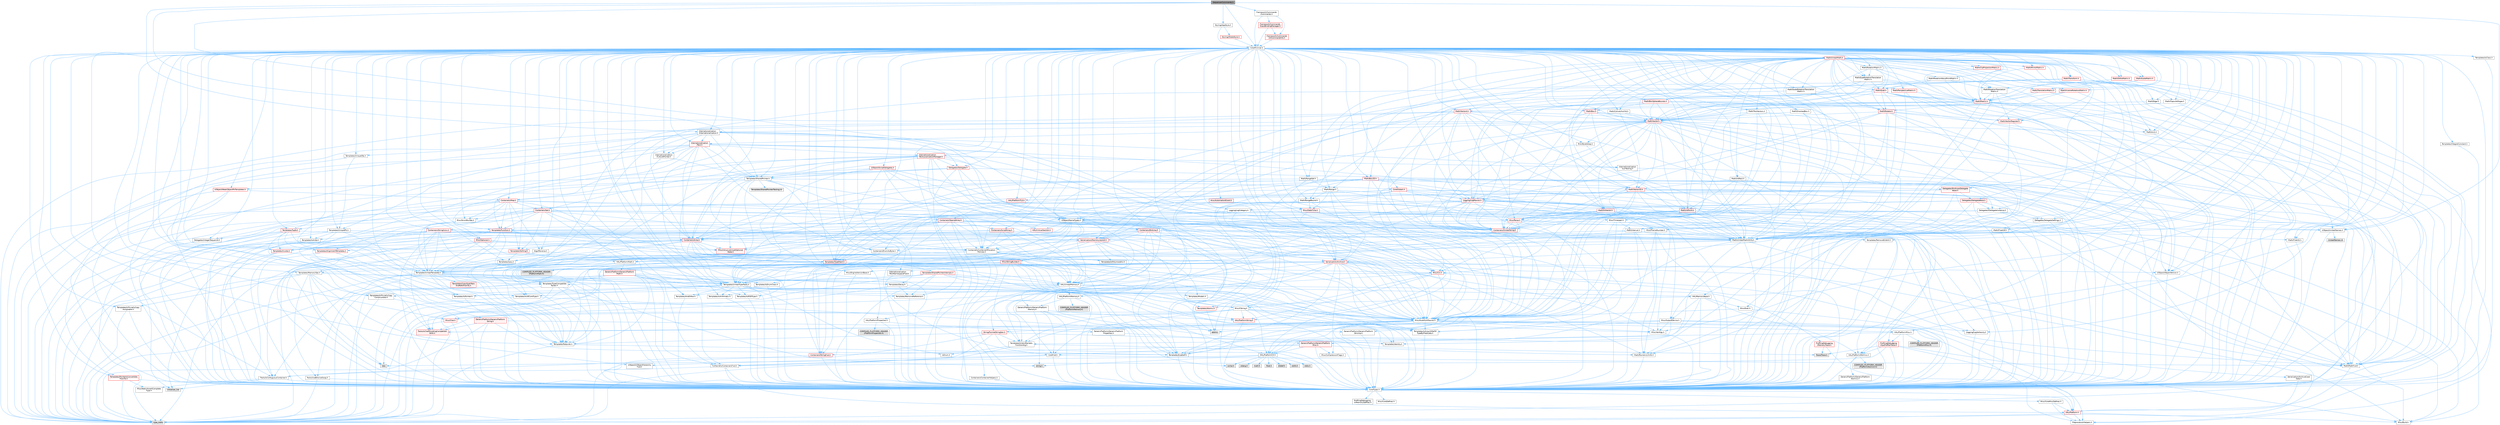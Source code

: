 digraph "SequencerCommands.h"
{
 // INTERACTIVE_SVG=YES
 // LATEX_PDF_SIZE
  bgcolor="transparent";
  edge [fontname=Helvetica,fontsize=10,labelfontname=Helvetica,labelfontsize=10];
  node [fontname=Helvetica,fontsize=10,shape=box,height=0.2,width=0.4];
  Node1 [id="Node000001",label="SequencerCommands.h",height=0.2,width=0.4,color="gray40", fillcolor="grey60", style="filled", fontcolor="black",tooltip=" "];
  Node1 -> Node2 [id="edge1_Node000001_Node000002",color="steelblue1",style="solid",tooltip=" "];
  Node2 [id="Node000002",label="CoreMinimal.h",height=0.2,width=0.4,color="grey40", fillcolor="white", style="filled",URL="$d7/d67/CoreMinimal_8h.html",tooltip=" "];
  Node2 -> Node3 [id="edge2_Node000002_Node000003",color="steelblue1",style="solid",tooltip=" "];
  Node3 [id="Node000003",label="CoreTypes.h",height=0.2,width=0.4,color="grey40", fillcolor="white", style="filled",URL="$dc/dec/CoreTypes_8h.html",tooltip=" "];
  Node3 -> Node4 [id="edge3_Node000003_Node000004",color="steelblue1",style="solid",tooltip=" "];
  Node4 [id="Node000004",label="HAL/Platform.h",height=0.2,width=0.4,color="red", fillcolor="#FFF0F0", style="filled",URL="$d9/dd0/Platform_8h.html",tooltip=" "];
  Node4 -> Node5 [id="edge4_Node000004_Node000005",color="steelblue1",style="solid",tooltip=" "];
  Node5 [id="Node000005",label="Misc/Build.h",height=0.2,width=0.4,color="grey40", fillcolor="white", style="filled",URL="$d3/dbb/Build_8h.html",tooltip=" "];
  Node4 -> Node7 [id="edge5_Node000004_Node000007",color="steelblue1",style="solid",tooltip=" "];
  Node7 [id="Node000007",label="type_traits",height=0.2,width=0.4,color="grey60", fillcolor="#E0E0E0", style="filled",tooltip=" "];
  Node4 -> Node8 [id="edge6_Node000004_Node000008",color="steelblue1",style="solid",tooltip=" "];
  Node8 [id="Node000008",label="PreprocessorHelpers.h",height=0.2,width=0.4,color="grey40", fillcolor="white", style="filled",URL="$db/ddb/PreprocessorHelpers_8h.html",tooltip=" "];
  Node3 -> Node14 [id="edge7_Node000003_Node000014",color="steelblue1",style="solid",tooltip=" "];
  Node14 [id="Node000014",label="ProfilingDebugging\l/UMemoryDefines.h",height=0.2,width=0.4,color="grey40", fillcolor="white", style="filled",URL="$d2/da2/UMemoryDefines_8h.html",tooltip=" "];
  Node3 -> Node15 [id="edge8_Node000003_Node000015",color="steelblue1",style="solid",tooltip=" "];
  Node15 [id="Node000015",label="Misc/CoreMiscDefines.h",height=0.2,width=0.4,color="grey40", fillcolor="white", style="filled",URL="$da/d38/CoreMiscDefines_8h.html",tooltip=" "];
  Node15 -> Node4 [id="edge9_Node000015_Node000004",color="steelblue1",style="solid",tooltip=" "];
  Node15 -> Node8 [id="edge10_Node000015_Node000008",color="steelblue1",style="solid",tooltip=" "];
  Node3 -> Node16 [id="edge11_Node000003_Node000016",color="steelblue1",style="solid",tooltip=" "];
  Node16 [id="Node000016",label="Misc/CoreDefines.h",height=0.2,width=0.4,color="grey40", fillcolor="white", style="filled",URL="$d3/dd2/CoreDefines_8h.html",tooltip=" "];
  Node2 -> Node17 [id="edge12_Node000002_Node000017",color="steelblue1",style="solid",tooltip=" "];
  Node17 [id="Node000017",label="CoreFwd.h",height=0.2,width=0.4,color="grey40", fillcolor="white", style="filled",URL="$d1/d1e/CoreFwd_8h.html",tooltip=" "];
  Node17 -> Node3 [id="edge13_Node000017_Node000003",color="steelblue1",style="solid",tooltip=" "];
  Node17 -> Node18 [id="edge14_Node000017_Node000018",color="steelblue1",style="solid",tooltip=" "];
  Node18 [id="Node000018",label="Containers/ContainersFwd.h",height=0.2,width=0.4,color="grey40", fillcolor="white", style="filled",URL="$d4/d0a/ContainersFwd_8h.html",tooltip=" "];
  Node18 -> Node4 [id="edge15_Node000018_Node000004",color="steelblue1",style="solid",tooltip=" "];
  Node18 -> Node3 [id="edge16_Node000018_Node000003",color="steelblue1",style="solid",tooltip=" "];
  Node18 -> Node19 [id="edge17_Node000018_Node000019",color="steelblue1",style="solid",tooltip=" "];
  Node19 [id="Node000019",label="Traits/IsContiguousContainer.h",height=0.2,width=0.4,color="grey40", fillcolor="white", style="filled",URL="$d5/d3c/IsContiguousContainer_8h.html",tooltip=" "];
  Node19 -> Node3 [id="edge18_Node000019_Node000003",color="steelblue1",style="solid",tooltip=" "];
  Node19 -> Node20 [id="edge19_Node000019_Node000020",color="steelblue1",style="solid",tooltip=" "];
  Node20 [id="Node000020",label="Misc/StaticAssertComplete\lType.h",height=0.2,width=0.4,color="grey40", fillcolor="white", style="filled",URL="$d5/d4e/StaticAssertCompleteType_8h.html",tooltip=" "];
  Node19 -> Node21 [id="edge20_Node000019_Node000021",color="steelblue1",style="solid",tooltip=" "];
  Node21 [id="Node000021",label="initializer_list",height=0.2,width=0.4,color="grey60", fillcolor="#E0E0E0", style="filled",tooltip=" "];
  Node17 -> Node22 [id="edge21_Node000017_Node000022",color="steelblue1",style="solid",tooltip=" "];
  Node22 [id="Node000022",label="Math/MathFwd.h",height=0.2,width=0.4,color="grey40", fillcolor="white", style="filled",URL="$d2/d10/MathFwd_8h.html",tooltip=" "];
  Node22 -> Node4 [id="edge22_Node000022_Node000004",color="steelblue1",style="solid",tooltip=" "];
  Node17 -> Node23 [id="edge23_Node000017_Node000023",color="steelblue1",style="solid",tooltip=" "];
  Node23 [id="Node000023",label="UObject/UObjectHierarchy\lFwd.h",height=0.2,width=0.4,color="grey40", fillcolor="white", style="filled",URL="$d3/d13/UObjectHierarchyFwd_8h.html",tooltip=" "];
  Node2 -> Node23 [id="edge24_Node000002_Node000023",color="steelblue1",style="solid",tooltip=" "];
  Node2 -> Node18 [id="edge25_Node000002_Node000018",color="steelblue1",style="solid",tooltip=" "];
  Node2 -> Node24 [id="edge26_Node000002_Node000024",color="steelblue1",style="solid",tooltip=" "];
  Node24 [id="Node000024",label="Misc/VarArgs.h",height=0.2,width=0.4,color="grey40", fillcolor="white", style="filled",URL="$d5/d6f/VarArgs_8h.html",tooltip=" "];
  Node24 -> Node3 [id="edge27_Node000024_Node000003",color="steelblue1",style="solid",tooltip=" "];
  Node2 -> Node25 [id="edge28_Node000002_Node000025",color="steelblue1",style="solid",tooltip=" "];
  Node25 [id="Node000025",label="Logging/LogVerbosity.h",height=0.2,width=0.4,color="grey40", fillcolor="white", style="filled",URL="$d2/d8f/LogVerbosity_8h.html",tooltip=" "];
  Node25 -> Node3 [id="edge29_Node000025_Node000003",color="steelblue1",style="solid",tooltip=" "];
  Node2 -> Node26 [id="edge30_Node000002_Node000026",color="steelblue1",style="solid",tooltip=" "];
  Node26 [id="Node000026",label="Misc/OutputDevice.h",height=0.2,width=0.4,color="grey40", fillcolor="white", style="filled",URL="$d7/d32/OutputDevice_8h.html",tooltip=" "];
  Node26 -> Node17 [id="edge31_Node000026_Node000017",color="steelblue1",style="solid",tooltip=" "];
  Node26 -> Node3 [id="edge32_Node000026_Node000003",color="steelblue1",style="solid",tooltip=" "];
  Node26 -> Node25 [id="edge33_Node000026_Node000025",color="steelblue1",style="solid",tooltip=" "];
  Node26 -> Node24 [id="edge34_Node000026_Node000024",color="steelblue1",style="solid",tooltip=" "];
  Node26 -> Node27 [id="edge35_Node000026_Node000027",color="steelblue1",style="solid",tooltip=" "];
  Node27 [id="Node000027",label="Templates/IsArrayOrRefOf\lTypeByPredicate.h",height=0.2,width=0.4,color="grey40", fillcolor="white", style="filled",URL="$d6/da1/IsArrayOrRefOfTypeByPredicate_8h.html",tooltip=" "];
  Node27 -> Node3 [id="edge36_Node000027_Node000003",color="steelblue1",style="solid",tooltip=" "];
  Node26 -> Node28 [id="edge37_Node000026_Node000028",color="steelblue1",style="solid",tooltip=" "];
  Node28 [id="Node000028",label="Templates/IsValidVariadic\lFunctionArg.h",height=0.2,width=0.4,color="grey40", fillcolor="white", style="filled",URL="$d0/dc8/IsValidVariadicFunctionArg_8h.html",tooltip=" "];
  Node28 -> Node3 [id="edge38_Node000028_Node000003",color="steelblue1",style="solid",tooltip=" "];
  Node28 -> Node29 [id="edge39_Node000028_Node000029",color="steelblue1",style="solid",tooltip=" "];
  Node29 [id="Node000029",label="IsEnum.h",height=0.2,width=0.4,color="grey40", fillcolor="white", style="filled",URL="$d4/de5/IsEnum_8h.html",tooltip=" "];
  Node28 -> Node7 [id="edge40_Node000028_Node000007",color="steelblue1",style="solid",tooltip=" "];
  Node26 -> Node30 [id="edge41_Node000026_Node000030",color="steelblue1",style="solid",tooltip=" "];
  Node30 [id="Node000030",label="Traits/IsCharEncodingCompatible\lWith.h",height=0.2,width=0.4,color="red", fillcolor="#FFF0F0", style="filled",URL="$df/dd1/IsCharEncodingCompatibleWith_8h.html",tooltip=" "];
  Node30 -> Node7 [id="edge42_Node000030_Node000007",color="steelblue1",style="solid",tooltip=" "];
  Node2 -> Node32 [id="edge43_Node000002_Node000032",color="steelblue1",style="solid",tooltip=" "];
  Node32 [id="Node000032",label="HAL/PlatformCrt.h",height=0.2,width=0.4,color="grey40", fillcolor="white", style="filled",URL="$d8/d75/PlatformCrt_8h.html",tooltip=" "];
  Node32 -> Node33 [id="edge44_Node000032_Node000033",color="steelblue1",style="solid",tooltip=" "];
  Node33 [id="Node000033",label="new",height=0.2,width=0.4,color="grey60", fillcolor="#E0E0E0", style="filled",tooltip=" "];
  Node32 -> Node34 [id="edge45_Node000032_Node000034",color="steelblue1",style="solid",tooltip=" "];
  Node34 [id="Node000034",label="wchar.h",height=0.2,width=0.4,color="grey60", fillcolor="#E0E0E0", style="filled",tooltip=" "];
  Node32 -> Node35 [id="edge46_Node000032_Node000035",color="steelblue1",style="solid",tooltip=" "];
  Node35 [id="Node000035",label="stddef.h",height=0.2,width=0.4,color="grey60", fillcolor="#E0E0E0", style="filled",tooltip=" "];
  Node32 -> Node36 [id="edge47_Node000032_Node000036",color="steelblue1",style="solid",tooltip=" "];
  Node36 [id="Node000036",label="stdlib.h",height=0.2,width=0.4,color="grey60", fillcolor="#E0E0E0", style="filled",tooltip=" "];
  Node32 -> Node37 [id="edge48_Node000032_Node000037",color="steelblue1",style="solid",tooltip=" "];
  Node37 [id="Node000037",label="stdio.h",height=0.2,width=0.4,color="grey60", fillcolor="#E0E0E0", style="filled",tooltip=" "];
  Node32 -> Node38 [id="edge49_Node000032_Node000038",color="steelblue1",style="solid",tooltip=" "];
  Node38 [id="Node000038",label="stdarg.h",height=0.2,width=0.4,color="grey60", fillcolor="#E0E0E0", style="filled",tooltip=" "];
  Node32 -> Node39 [id="edge50_Node000032_Node000039",color="steelblue1",style="solid",tooltip=" "];
  Node39 [id="Node000039",label="math.h",height=0.2,width=0.4,color="grey60", fillcolor="#E0E0E0", style="filled",tooltip=" "];
  Node32 -> Node40 [id="edge51_Node000032_Node000040",color="steelblue1",style="solid",tooltip=" "];
  Node40 [id="Node000040",label="float.h",height=0.2,width=0.4,color="grey60", fillcolor="#E0E0E0", style="filled",tooltip=" "];
  Node32 -> Node41 [id="edge52_Node000032_Node000041",color="steelblue1",style="solid",tooltip=" "];
  Node41 [id="Node000041",label="string.h",height=0.2,width=0.4,color="grey60", fillcolor="#E0E0E0", style="filled",tooltip=" "];
  Node2 -> Node42 [id="edge53_Node000002_Node000042",color="steelblue1",style="solid",tooltip=" "];
  Node42 [id="Node000042",label="HAL/PlatformMisc.h",height=0.2,width=0.4,color="grey40", fillcolor="white", style="filled",URL="$d0/df5/PlatformMisc_8h.html",tooltip=" "];
  Node42 -> Node3 [id="edge54_Node000042_Node000003",color="steelblue1",style="solid",tooltip=" "];
  Node42 -> Node43 [id="edge55_Node000042_Node000043",color="steelblue1",style="solid",tooltip=" "];
  Node43 [id="Node000043",label="GenericPlatform/GenericPlatform\lMisc.h",height=0.2,width=0.4,color="red", fillcolor="#FFF0F0", style="filled",URL="$db/d9a/GenericPlatformMisc_8h.html",tooltip=" "];
  Node43 -> Node44 [id="edge56_Node000043_Node000044",color="steelblue1",style="solid",tooltip=" "];
  Node44 [id="Node000044",label="Containers/StringFwd.h",height=0.2,width=0.4,color="red", fillcolor="#FFF0F0", style="filled",URL="$df/d37/StringFwd_8h.html",tooltip=" "];
  Node44 -> Node3 [id="edge57_Node000044_Node000003",color="steelblue1",style="solid",tooltip=" "];
  Node44 -> Node19 [id="edge58_Node000044_Node000019",color="steelblue1",style="solid",tooltip=" "];
  Node43 -> Node17 [id="edge59_Node000043_Node000017",color="steelblue1",style="solid",tooltip=" "];
  Node43 -> Node3 [id="edge60_Node000043_Node000003",color="steelblue1",style="solid",tooltip=" "];
  Node43 -> Node32 [id="edge61_Node000043_Node000032",color="steelblue1",style="solid",tooltip=" "];
  Node43 -> Node47 [id="edge62_Node000043_Node000047",color="steelblue1",style="solid",tooltip=" "];
  Node47 [id="Node000047",label="Math/NumericLimits.h",height=0.2,width=0.4,color="grey40", fillcolor="white", style="filled",URL="$df/d1b/NumericLimits_8h.html",tooltip=" "];
  Node47 -> Node3 [id="edge63_Node000047_Node000003",color="steelblue1",style="solid",tooltip=" "];
  Node43 -> Node48 [id="edge64_Node000043_Node000048",color="steelblue1",style="solid",tooltip=" "];
  Node48 [id="Node000048",label="Misc/CompressionFlags.h",height=0.2,width=0.4,color="grey40", fillcolor="white", style="filled",URL="$d9/d76/CompressionFlags_8h.html",tooltip=" "];
  Node42 -> Node52 [id="edge65_Node000042_Node000052",color="steelblue1",style="solid",tooltip=" "];
  Node52 [id="Node000052",label="COMPILED_PLATFORM_HEADER\l(PlatformMisc.h)",height=0.2,width=0.4,color="grey60", fillcolor="#E0E0E0", style="filled",tooltip=" "];
  Node42 -> Node53 [id="edge66_Node000042_Node000053",color="steelblue1",style="solid",tooltip=" "];
  Node53 [id="Node000053",label="ProfilingDebugging\l/CpuProfilerTrace.h",height=0.2,width=0.4,color="red", fillcolor="#FFF0F0", style="filled",URL="$da/dcb/CpuProfilerTrace_8h.html",tooltip=" "];
  Node53 -> Node3 [id="edge67_Node000053_Node000003",color="steelblue1",style="solid",tooltip=" "];
  Node53 -> Node18 [id="edge68_Node000053_Node000018",color="steelblue1",style="solid",tooltip=" "];
  Node53 -> Node54 [id="edge69_Node000053_Node000054",color="steelblue1",style="solid",tooltip=" "];
  Node54 [id="Node000054",label="HAL/PlatformAtomics.h",height=0.2,width=0.4,color="grey40", fillcolor="white", style="filled",URL="$d3/d36/PlatformAtomics_8h.html",tooltip=" "];
  Node54 -> Node3 [id="edge70_Node000054_Node000003",color="steelblue1",style="solid",tooltip=" "];
  Node54 -> Node55 [id="edge71_Node000054_Node000055",color="steelblue1",style="solid",tooltip=" "];
  Node55 [id="Node000055",label="GenericPlatform/GenericPlatform\lAtomics.h",height=0.2,width=0.4,color="grey40", fillcolor="white", style="filled",URL="$da/d72/GenericPlatformAtomics_8h.html",tooltip=" "];
  Node55 -> Node3 [id="edge72_Node000055_Node000003",color="steelblue1",style="solid",tooltip=" "];
  Node54 -> Node56 [id="edge73_Node000054_Node000056",color="steelblue1",style="solid",tooltip=" "];
  Node56 [id="Node000056",label="COMPILED_PLATFORM_HEADER\l(PlatformAtomics.h)",height=0.2,width=0.4,color="grey60", fillcolor="#E0E0E0", style="filled",tooltip=" "];
  Node53 -> Node8 [id="edge74_Node000053_Node000008",color="steelblue1",style="solid",tooltip=" "];
  Node53 -> Node5 [id="edge75_Node000053_Node000005",color="steelblue1",style="solid",tooltip=" "];
  Node53 -> Node60 [id="edge76_Node000053_Node000060",color="steelblue1",style="solid",tooltip=" "];
  Node60 [id="Node000060",label="Trace/Trace.h",height=0.2,width=0.4,color="grey60", fillcolor="#E0E0E0", style="filled",tooltip=" "];
  Node2 -> Node61 [id="edge77_Node000002_Node000061",color="steelblue1",style="solid",tooltip=" "];
  Node61 [id="Node000061",label="Misc/AssertionMacros.h",height=0.2,width=0.4,color="grey40", fillcolor="white", style="filled",URL="$d0/dfa/AssertionMacros_8h.html",tooltip=" "];
  Node61 -> Node3 [id="edge78_Node000061_Node000003",color="steelblue1",style="solid",tooltip=" "];
  Node61 -> Node4 [id="edge79_Node000061_Node000004",color="steelblue1",style="solid",tooltip=" "];
  Node61 -> Node42 [id="edge80_Node000061_Node000042",color="steelblue1",style="solid",tooltip=" "];
  Node61 -> Node8 [id="edge81_Node000061_Node000008",color="steelblue1",style="solid",tooltip=" "];
  Node61 -> Node62 [id="edge82_Node000061_Node000062",color="steelblue1",style="solid",tooltip=" "];
  Node62 [id="Node000062",label="Templates/EnableIf.h",height=0.2,width=0.4,color="grey40", fillcolor="white", style="filled",URL="$d7/d60/EnableIf_8h.html",tooltip=" "];
  Node62 -> Node3 [id="edge83_Node000062_Node000003",color="steelblue1",style="solid",tooltip=" "];
  Node61 -> Node27 [id="edge84_Node000061_Node000027",color="steelblue1",style="solid",tooltip=" "];
  Node61 -> Node28 [id="edge85_Node000061_Node000028",color="steelblue1",style="solid",tooltip=" "];
  Node61 -> Node30 [id="edge86_Node000061_Node000030",color="steelblue1",style="solid",tooltip=" "];
  Node61 -> Node24 [id="edge87_Node000061_Node000024",color="steelblue1",style="solid",tooltip=" "];
  Node61 -> Node63 [id="edge88_Node000061_Node000063",color="steelblue1",style="solid",tooltip=" "];
  Node63 [id="Node000063",label="String/FormatStringSan.h",height=0.2,width=0.4,color="red", fillcolor="#FFF0F0", style="filled",URL="$d3/d8b/FormatStringSan_8h.html",tooltip=" "];
  Node63 -> Node7 [id="edge89_Node000063_Node000007",color="steelblue1",style="solid",tooltip=" "];
  Node63 -> Node3 [id="edge90_Node000063_Node000003",color="steelblue1",style="solid",tooltip=" "];
  Node63 -> Node64 [id="edge91_Node000063_Node000064",color="steelblue1",style="solid",tooltip=" "];
  Node64 [id="Node000064",label="Templates/Requires.h",height=0.2,width=0.4,color="grey40", fillcolor="white", style="filled",URL="$dc/d96/Requires_8h.html",tooltip=" "];
  Node64 -> Node62 [id="edge92_Node000064_Node000062",color="steelblue1",style="solid",tooltip=" "];
  Node64 -> Node7 [id="edge93_Node000064_Node000007",color="steelblue1",style="solid",tooltip=" "];
  Node63 -> Node65 [id="edge94_Node000063_Node000065",color="steelblue1",style="solid",tooltip=" "];
  Node65 [id="Node000065",label="Templates/Identity.h",height=0.2,width=0.4,color="grey40", fillcolor="white", style="filled",URL="$d0/dd5/Identity_8h.html",tooltip=" "];
  Node63 -> Node28 [id="edge95_Node000063_Node000028",color="steelblue1",style="solid",tooltip=" "];
  Node63 -> Node18 [id="edge96_Node000063_Node000018",color="steelblue1",style="solid",tooltip=" "];
  Node61 -> Node69 [id="edge97_Node000061_Node000069",color="steelblue1",style="solid",tooltip=" "];
  Node69 [id="Node000069",label="atomic",height=0.2,width=0.4,color="grey60", fillcolor="#E0E0E0", style="filled",tooltip=" "];
  Node2 -> Node70 [id="edge98_Node000002_Node000070",color="steelblue1",style="solid",tooltip=" "];
  Node70 [id="Node000070",label="Templates/IsPointer.h",height=0.2,width=0.4,color="grey40", fillcolor="white", style="filled",URL="$d7/d05/IsPointer_8h.html",tooltip=" "];
  Node70 -> Node3 [id="edge99_Node000070_Node000003",color="steelblue1",style="solid",tooltip=" "];
  Node2 -> Node71 [id="edge100_Node000002_Node000071",color="steelblue1",style="solid",tooltip=" "];
  Node71 [id="Node000071",label="HAL/PlatformMemory.h",height=0.2,width=0.4,color="grey40", fillcolor="white", style="filled",URL="$de/d68/PlatformMemory_8h.html",tooltip=" "];
  Node71 -> Node3 [id="edge101_Node000071_Node000003",color="steelblue1",style="solid",tooltip=" "];
  Node71 -> Node72 [id="edge102_Node000071_Node000072",color="steelblue1",style="solid",tooltip=" "];
  Node72 [id="Node000072",label="GenericPlatform/GenericPlatform\lMemory.h",height=0.2,width=0.4,color="grey40", fillcolor="white", style="filled",URL="$dd/d22/GenericPlatformMemory_8h.html",tooltip=" "];
  Node72 -> Node17 [id="edge103_Node000072_Node000017",color="steelblue1",style="solid",tooltip=" "];
  Node72 -> Node3 [id="edge104_Node000072_Node000003",color="steelblue1",style="solid",tooltip=" "];
  Node72 -> Node73 [id="edge105_Node000072_Node000073",color="steelblue1",style="solid",tooltip=" "];
  Node73 [id="Node000073",label="HAL/PlatformString.h",height=0.2,width=0.4,color="red", fillcolor="#FFF0F0", style="filled",URL="$db/db5/PlatformString_8h.html",tooltip=" "];
  Node73 -> Node3 [id="edge106_Node000073_Node000003",color="steelblue1",style="solid",tooltip=" "];
  Node72 -> Node41 [id="edge107_Node000072_Node000041",color="steelblue1",style="solid",tooltip=" "];
  Node72 -> Node34 [id="edge108_Node000072_Node000034",color="steelblue1",style="solid",tooltip=" "];
  Node71 -> Node75 [id="edge109_Node000071_Node000075",color="steelblue1",style="solid",tooltip=" "];
  Node75 [id="Node000075",label="COMPILED_PLATFORM_HEADER\l(PlatformMemory.h)",height=0.2,width=0.4,color="grey60", fillcolor="#E0E0E0", style="filled",tooltip=" "];
  Node2 -> Node54 [id="edge110_Node000002_Node000054",color="steelblue1",style="solid",tooltip=" "];
  Node2 -> Node76 [id="edge111_Node000002_Node000076",color="steelblue1",style="solid",tooltip=" "];
  Node76 [id="Node000076",label="Misc/Exec.h",height=0.2,width=0.4,color="grey40", fillcolor="white", style="filled",URL="$de/ddb/Exec_8h.html",tooltip=" "];
  Node76 -> Node3 [id="edge112_Node000076_Node000003",color="steelblue1",style="solid",tooltip=" "];
  Node76 -> Node61 [id="edge113_Node000076_Node000061",color="steelblue1",style="solid",tooltip=" "];
  Node2 -> Node77 [id="edge114_Node000002_Node000077",color="steelblue1",style="solid",tooltip=" "];
  Node77 [id="Node000077",label="HAL/MemoryBase.h",height=0.2,width=0.4,color="grey40", fillcolor="white", style="filled",URL="$d6/d9f/MemoryBase_8h.html",tooltip=" "];
  Node77 -> Node3 [id="edge115_Node000077_Node000003",color="steelblue1",style="solid",tooltip=" "];
  Node77 -> Node54 [id="edge116_Node000077_Node000054",color="steelblue1",style="solid",tooltip=" "];
  Node77 -> Node32 [id="edge117_Node000077_Node000032",color="steelblue1",style="solid",tooltip=" "];
  Node77 -> Node76 [id="edge118_Node000077_Node000076",color="steelblue1",style="solid",tooltip=" "];
  Node77 -> Node26 [id="edge119_Node000077_Node000026",color="steelblue1",style="solid",tooltip=" "];
  Node77 -> Node78 [id="edge120_Node000077_Node000078",color="steelblue1",style="solid",tooltip=" "];
  Node78 [id="Node000078",label="Templates/Atomic.h",height=0.2,width=0.4,color="red", fillcolor="#FFF0F0", style="filled",URL="$d3/d91/Atomic_8h.html",tooltip=" "];
  Node78 -> Node69 [id="edge121_Node000078_Node000069",color="steelblue1",style="solid",tooltip=" "];
  Node2 -> Node87 [id="edge122_Node000002_Node000087",color="steelblue1",style="solid",tooltip=" "];
  Node87 [id="Node000087",label="HAL/UnrealMemory.h",height=0.2,width=0.4,color="grey40", fillcolor="white", style="filled",URL="$d9/d96/UnrealMemory_8h.html",tooltip=" "];
  Node87 -> Node3 [id="edge123_Node000087_Node000003",color="steelblue1",style="solid",tooltip=" "];
  Node87 -> Node72 [id="edge124_Node000087_Node000072",color="steelblue1",style="solid",tooltip=" "];
  Node87 -> Node77 [id="edge125_Node000087_Node000077",color="steelblue1",style="solid",tooltip=" "];
  Node87 -> Node71 [id="edge126_Node000087_Node000071",color="steelblue1",style="solid",tooltip=" "];
  Node87 -> Node88 [id="edge127_Node000087_Node000088",color="steelblue1",style="solid",tooltip=" "];
  Node88 [id="Node000088",label="ProfilingDebugging\l/MemoryTrace.h",height=0.2,width=0.4,color="red", fillcolor="#FFF0F0", style="filled",URL="$da/dd7/MemoryTrace_8h.html",tooltip=" "];
  Node88 -> Node4 [id="edge128_Node000088_Node000004",color="steelblue1",style="solid",tooltip=" "];
  Node88 -> Node60 [id="edge129_Node000088_Node000060",color="steelblue1",style="solid",tooltip=" "];
  Node87 -> Node70 [id="edge130_Node000087_Node000070",color="steelblue1",style="solid",tooltip=" "];
  Node2 -> Node89 [id="edge131_Node000002_Node000089",color="steelblue1",style="solid",tooltip=" "];
  Node89 [id="Node000089",label="Templates/IsArithmetic.h",height=0.2,width=0.4,color="grey40", fillcolor="white", style="filled",URL="$d2/d5d/IsArithmetic_8h.html",tooltip=" "];
  Node89 -> Node3 [id="edge132_Node000089_Node000003",color="steelblue1",style="solid",tooltip=" "];
  Node2 -> Node83 [id="edge133_Node000002_Node000083",color="steelblue1",style="solid",tooltip=" "];
  Node83 [id="Node000083",label="Templates/AndOrNot.h",height=0.2,width=0.4,color="grey40", fillcolor="white", style="filled",URL="$db/d0a/AndOrNot_8h.html",tooltip=" "];
  Node83 -> Node3 [id="edge134_Node000083_Node000003",color="steelblue1",style="solid",tooltip=" "];
  Node2 -> Node90 [id="edge135_Node000002_Node000090",color="steelblue1",style="solid",tooltip=" "];
  Node90 [id="Node000090",label="Templates/IsPODType.h",height=0.2,width=0.4,color="grey40", fillcolor="white", style="filled",URL="$d7/db1/IsPODType_8h.html",tooltip=" "];
  Node90 -> Node3 [id="edge136_Node000090_Node000003",color="steelblue1",style="solid",tooltip=" "];
  Node2 -> Node91 [id="edge137_Node000002_Node000091",color="steelblue1",style="solid",tooltip=" "];
  Node91 [id="Node000091",label="Templates/IsUECoreType.h",height=0.2,width=0.4,color="grey40", fillcolor="white", style="filled",URL="$d1/db8/IsUECoreType_8h.html",tooltip=" "];
  Node91 -> Node3 [id="edge138_Node000091_Node000003",color="steelblue1",style="solid",tooltip=" "];
  Node91 -> Node7 [id="edge139_Node000091_Node000007",color="steelblue1",style="solid",tooltip=" "];
  Node2 -> Node84 [id="edge140_Node000002_Node000084",color="steelblue1",style="solid",tooltip=" "];
  Node84 [id="Node000084",label="Templates/IsTriviallyCopy\lConstructible.h",height=0.2,width=0.4,color="grey40", fillcolor="white", style="filled",URL="$d3/d78/IsTriviallyCopyConstructible_8h.html",tooltip=" "];
  Node84 -> Node3 [id="edge141_Node000084_Node000003",color="steelblue1",style="solid",tooltip=" "];
  Node84 -> Node7 [id="edge142_Node000084_Node000007",color="steelblue1",style="solid",tooltip=" "];
  Node2 -> Node92 [id="edge143_Node000002_Node000092",color="steelblue1",style="solid",tooltip=" "];
  Node92 [id="Node000092",label="Templates/UnrealTypeTraits.h",height=0.2,width=0.4,color="grey40", fillcolor="white", style="filled",URL="$d2/d2d/UnrealTypeTraits_8h.html",tooltip=" "];
  Node92 -> Node3 [id="edge144_Node000092_Node000003",color="steelblue1",style="solid",tooltip=" "];
  Node92 -> Node70 [id="edge145_Node000092_Node000070",color="steelblue1",style="solid",tooltip=" "];
  Node92 -> Node61 [id="edge146_Node000092_Node000061",color="steelblue1",style="solid",tooltip=" "];
  Node92 -> Node83 [id="edge147_Node000092_Node000083",color="steelblue1",style="solid",tooltip=" "];
  Node92 -> Node62 [id="edge148_Node000092_Node000062",color="steelblue1",style="solid",tooltip=" "];
  Node92 -> Node89 [id="edge149_Node000092_Node000089",color="steelblue1",style="solid",tooltip=" "];
  Node92 -> Node29 [id="edge150_Node000092_Node000029",color="steelblue1",style="solid",tooltip=" "];
  Node92 -> Node93 [id="edge151_Node000092_Node000093",color="steelblue1",style="solid",tooltip=" "];
  Node93 [id="Node000093",label="Templates/Models.h",height=0.2,width=0.4,color="grey40", fillcolor="white", style="filled",URL="$d3/d0c/Models_8h.html",tooltip=" "];
  Node93 -> Node65 [id="edge152_Node000093_Node000065",color="steelblue1",style="solid",tooltip=" "];
  Node92 -> Node90 [id="edge153_Node000092_Node000090",color="steelblue1",style="solid",tooltip=" "];
  Node92 -> Node91 [id="edge154_Node000092_Node000091",color="steelblue1",style="solid",tooltip=" "];
  Node92 -> Node84 [id="edge155_Node000092_Node000084",color="steelblue1",style="solid",tooltip=" "];
  Node2 -> Node62 [id="edge156_Node000002_Node000062",color="steelblue1",style="solid",tooltip=" "];
  Node2 -> Node94 [id="edge157_Node000002_Node000094",color="steelblue1",style="solid",tooltip=" "];
  Node94 [id="Node000094",label="Templates/RemoveReference.h",height=0.2,width=0.4,color="grey40", fillcolor="white", style="filled",URL="$da/dbe/RemoveReference_8h.html",tooltip=" "];
  Node94 -> Node3 [id="edge158_Node000094_Node000003",color="steelblue1",style="solid",tooltip=" "];
  Node2 -> Node95 [id="edge159_Node000002_Node000095",color="steelblue1",style="solid",tooltip=" "];
  Node95 [id="Node000095",label="Templates/IntegralConstant.h",height=0.2,width=0.4,color="grey40", fillcolor="white", style="filled",URL="$db/d1b/IntegralConstant_8h.html",tooltip=" "];
  Node95 -> Node3 [id="edge160_Node000095_Node000003",color="steelblue1",style="solid",tooltip=" "];
  Node2 -> Node96 [id="edge161_Node000002_Node000096",color="steelblue1",style="solid",tooltip=" "];
  Node96 [id="Node000096",label="Templates/IsClass.h",height=0.2,width=0.4,color="grey40", fillcolor="white", style="filled",URL="$db/dcb/IsClass_8h.html",tooltip=" "];
  Node96 -> Node3 [id="edge162_Node000096_Node000003",color="steelblue1",style="solid",tooltip=" "];
  Node2 -> Node97 [id="edge163_Node000002_Node000097",color="steelblue1",style="solid",tooltip=" "];
  Node97 [id="Node000097",label="Templates/TypeCompatible\lBytes.h",height=0.2,width=0.4,color="grey40", fillcolor="white", style="filled",URL="$df/d0a/TypeCompatibleBytes_8h.html",tooltip=" "];
  Node97 -> Node3 [id="edge164_Node000097_Node000003",color="steelblue1",style="solid",tooltip=" "];
  Node97 -> Node41 [id="edge165_Node000097_Node000041",color="steelblue1",style="solid",tooltip=" "];
  Node97 -> Node33 [id="edge166_Node000097_Node000033",color="steelblue1",style="solid",tooltip=" "];
  Node97 -> Node7 [id="edge167_Node000097_Node000007",color="steelblue1",style="solid",tooltip=" "];
  Node2 -> Node19 [id="edge168_Node000002_Node000019",color="steelblue1",style="solid",tooltip=" "];
  Node2 -> Node98 [id="edge169_Node000002_Node000098",color="steelblue1",style="solid",tooltip=" "];
  Node98 [id="Node000098",label="Templates/UnrealTemplate.h",height=0.2,width=0.4,color="grey40", fillcolor="white", style="filled",URL="$d4/d24/UnrealTemplate_8h.html",tooltip=" "];
  Node98 -> Node3 [id="edge170_Node000098_Node000003",color="steelblue1",style="solid",tooltip=" "];
  Node98 -> Node70 [id="edge171_Node000098_Node000070",color="steelblue1",style="solid",tooltip=" "];
  Node98 -> Node87 [id="edge172_Node000098_Node000087",color="steelblue1",style="solid",tooltip=" "];
  Node98 -> Node99 [id="edge173_Node000098_Node000099",color="steelblue1",style="solid",tooltip=" "];
  Node99 [id="Node000099",label="Templates/CopyQualifiers\lAndRefsFromTo.h",height=0.2,width=0.4,color="red", fillcolor="#FFF0F0", style="filled",URL="$d3/db3/CopyQualifiersAndRefsFromTo_8h.html",tooltip=" "];
  Node98 -> Node92 [id="edge174_Node000098_Node000092",color="steelblue1",style="solid",tooltip=" "];
  Node98 -> Node94 [id="edge175_Node000098_Node000094",color="steelblue1",style="solid",tooltip=" "];
  Node98 -> Node64 [id="edge176_Node000098_Node000064",color="steelblue1",style="solid",tooltip=" "];
  Node98 -> Node97 [id="edge177_Node000098_Node000097",color="steelblue1",style="solid",tooltip=" "];
  Node98 -> Node65 [id="edge178_Node000098_Node000065",color="steelblue1",style="solid",tooltip=" "];
  Node98 -> Node19 [id="edge179_Node000098_Node000019",color="steelblue1",style="solid",tooltip=" "];
  Node98 -> Node101 [id="edge180_Node000098_Node000101",color="steelblue1",style="solid",tooltip=" "];
  Node101 [id="Node000101",label="Traits/UseBitwiseSwap.h",height=0.2,width=0.4,color="grey40", fillcolor="white", style="filled",URL="$db/df3/UseBitwiseSwap_8h.html",tooltip=" "];
  Node101 -> Node3 [id="edge181_Node000101_Node000003",color="steelblue1",style="solid",tooltip=" "];
  Node101 -> Node7 [id="edge182_Node000101_Node000007",color="steelblue1",style="solid",tooltip=" "];
  Node98 -> Node7 [id="edge183_Node000098_Node000007",color="steelblue1",style="solid",tooltip=" "];
  Node2 -> Node47 [id="edge184_Node000002_Node000047",color="steelblue1",style="solid",tooltip=" "];
  Node2 -> Node102 [id="edge185_Node000002_Node000102",color="steelblue1",style="solid",tooltip=" "];
  Node102 [id="Node000102",label="HAL/PlatformMath.h",height=0.2,width=0.4,color="grey40", fillcolor="white", style="filled",URL="$dc/d53/PlatformMath_8h.html",tooltip=" "];
  Node102 -> Node3 [id="edge186_Node000102_Node000003",color="steelblue1",style="solid",tooltip=" "];
  Node102 -> Node103 [id="edge187_Node000102_Node000103",color="steelblue1",style="solid",tooltip=" "];
  Node103 [id="Node000103",label="GenericPlatform/GenericPlatform\lMath.h",height=0.2,width=0.4,color="red", fillcolor="#FFF0F0", style="filled",URL="$d5/d79/GenericPlatformMath_8h.html",tooltip=" "];
  Node103 -> Node3 [id="edge188_Node000103_Node000003",color="steelblue1",style="solid",tooltip=" "];
  Node103 -> Node18 [id="edge189_Node000103_Node000018",color="steelblue1",style="solid",tooltip=" "];
  Node103 -> Node32 [id="edge190_Node000103_Node000032",color="steelblue1",style="solid",tooltip=" "];
  Node103 -> Node83 [id="edge191_Node000103_Node000083",color="steelblue1",style="solid",tooltip=" "];
  Node103 -> Node104 [id="edge192_Node000103_Node000104",color="steelblue1",style="solid",tooltip=" "];
  Node104 [id="Node000104",label="Templates/Decay.h",height=0.2,width=0.4,color="grey40", fillcolor="white", style="filled",URL="$dd/d0f/Decay_8h.html",tooltip=" "];
  Node104 -> Node3 [id="edge193_Node000104_Node000003",color="steelblue1",style="solid",tooltip=" "];
  Node104 -> Node94 [id="edge194_Node000104_Node000094",color="steelblue1",style="solid",tooltip=" "];
  Node104 -> Node7 [id="edge195_Node000104_Node000007",color="steelblue1",style="solid",tooltip=" "];
  Node103 -> Node92 [id="edge196_Node000103_Node000092",color="steelblue1",style="solid",tooltip=" "];
  Node103 -> Node64 [id="edge197_Node000103_Node000064",color="steelblue1",style="solid",tooltip=" "];
  Node103 -> Node97 [id="edge198_Node000103_Node000097",color="steelblue1",style="solid",tooltip=" "];
  Node103 -> Node7 [id="edge199_Node000103_Node000007",color="steelblue1",style="solid",tooltip=" "];
  Node102 -> Node109 [id="edge200_Node000102_Node000109",color="steelblue1",style="solid",tooltip=" "];
  Node109 [id="Node000109",label="COMPILED_PLATFORM_HEADER\l(PlatformMath.h)",height=0.2,width=0.4,color="grey60", fillcolor="#E0E0E0", style="filled",tooltip=" "];
  Node2 -> Node85 [id="edge201_Node000002_Node000085",color="steelblue1",style="solid",tooltip=" "];
  Node85 [id="Node000085",label="Templates/IsTriviallyCopy\lAssignable.h",height=0.2,width=0.4,color="grey40", fillcolor="white", style="filled",URL="$d2/df2/IsTriviallyCopyAssignable_8h.html",tooltip=" "];
  Node85 -> Node3 [id="edge202_Node000085_Node000003",color="steelblue1",style="solid",tooltip=" "];
  Node85 -> Node7 [id="edge203_Node000085_Node000007",color="steelblue1",style="solid",tooltip=" "];
  Node2 -> Node110 [id="edge204_Node000002_Node000110",color="steelblue1",style="solid",tooltip=" "];
  Node110 [id="Node000110",label="Templates/MemoryOps.h",height=0.2,width=0.4,color="grey40", fillcolor="white", style="filled",URL="$db/dea/MemoryOps_8h.html",tooltip=" "];
  Node110 -> Node3 [id="edge205_Node000110_Node000003",color="steelblue1",style="solid",tooltip=" "];
  Node110 -> Node87 [id="edge206_Node000110_Node000087",color="steelblue1",style="solid",tooltip=" "];
  Node110 -> Node85 [id="edge207_Node000110_Node000085",color="steelblue1",style="solid",tooltip=" "];
  Node110 -> Node84 [id="edge208_Node000110_Node000084",color="steelblue1",style="solid",tooltip=" "];
  Node110 -> Node64 [id="edge209_Node000110_Node000064",color="steelblue1",style="solid",tooltip=" "];
  Node110 -> Node92 [id="edge210_Node000110_Node000092",color="steelblue1",style="solid",tooltip=" "];
  Node110 -> Node101 [id="edge211_Node000110_Node000101",color="steelblue1",style="solid",tooltip=" "];
  Node110 -> Node33 [id="edge212_Node000110_Node000033",color="steelblue1",style="solid",tooltip=" "];
  Node110 -> Node7 [id="edge213_Node000110_Node000007",color="steelblue1",style="solid",tooltip=" "];
  Node2 -> Node111 [id="edge214_Node000002_Node000111",color="steelblue1",style="solid",tooltip=" "];
  Node111 [id="Node000111",label="Containers/ContainerAllocation\lPolicies.h",height=0.2,width=0.4,color="grey40", fillcolor="white", style="filled",URL="$d7/dff/ContainerAllocationPolicies_8h.html",tooltip=" "];
  Node111 -> Node3 [id="edge215_Node000111_Node000003",color="steelblue1",style="solid",tooltip=" "];
  Node111 -> Node112 [id="edge216_Node000111_Node000112",color="steelblue1",style="solid",tooltip=" "];
  Node112 [id="Node000112",label="Containers/ContainerHelpers.h",height=0.2,width=0.4,color="grey40", fillcolor="white", style="filled",URL="$d7/d33/ContainerHelpers_8h.html",tooltip=" "];
  Node112 -> Node3 [id="edge217_Node000112_Node000003",color="steelblue1",style="solid",tooltip=" "];
  Node111 -> Node111 [id="edge218_Node000111_Node000111",color="steelblue1",style="solid",tooltip=" "];
  Node111 -> Node102 [id="edge219_Node000111_Node000102",color="steelblue1",style="solid",tooltip=" "];
  Node111 -> Node87 [id="edge220_Node000111_Node000087",color="steelblue1",style="solid",tooltip=" "];
  Node111 -> Node47 [id="edge221_Node000111_Node000047",color="steelblue1",style="solid",tooltip=" "];
  Node111 -> Node61 [id="edge222_Node000111_Node000061",color="steelblue1",style="solid",tooltip=" "];
  Node111 -> Node113 [id="edge223_Node000111_Node000113",color="steelblue1",style="solid",tooltip=" "];
  Node113 [id="Node000113",label="Templates/IsPolymorphic.h",height=0.2,width=0.4,color="grey40", fillcolor="white", style="filled",URL="$dc/d20/IsPolymorphic_8h.html",tooltip=" "];
  Node111 -> Node110 [id="edge224_Node000111_Node000110",color="steelblue1",style="solid",tooltip=" "];
  Node111 -> Node97 [id="edge225_Node000111_Node000097",color="steelblue1",style="solid",tooltip=" "];
  Node111 -> Node7 [id="edge226_Node000111_Node000007",color="steelblue1",style="solid",tooltip=" "];
  Node2 -> Node114 [id="edge227_Node000002_Node000114",color="steelblue1",style="solid",tooltip=" "];
  Node114 [id="Node000114",label="Templates/IsEnumClass.h",height=0.2,width=0.4,color="grey40", fillcolor="white", style="filled",URL="$d7/d15/IsEnumClass_8h.html",tooltip=" "];
  Node114 -> Node3 [id="edge228_Node000114_Node000003",color="steelblue1",style="solid",tooltip=" "];
  Node114 -> Node83 [id="edge229_Node000114_Node000083",color="steelblue1",style="solid",tooltip=" "];
  Node2 -> Node115 [id="edge230_Node000002_Node000115",color="steelblue1",style="solid",tooltip=" "];
  Node115 [id="Node000115",label="HAL/PlatformProperties.h",height=0.2,width=0.4,color="grey40", fillcolor="white", style="filled",URL="$d9/db0/PlatformProperties_8h.html",tooltip=" "];
  Node115 -> Node3 [id="edge231_Node000115_Node000003",color="steelblue1",style="solid",tooltip=" "];
  Node115 -> Node116 [id="edge232_Node000115_Node000116",color="steelblue1",style="solid",tooltip=" "];
  Node116 [id="Node000116",label="GenericPlatform/GenericPlatform\lProperties.h",height=0.2,width=0.4,color="grey40", fillcolor="white", style="filled",URL="$d2/dcd/GenericPlatformProperties_8h.html",tooltip=" "];
  Node116 -> Node3 [id="edge233_Node000116_Node000003",color="steelblue1",style="solid",tooltip=" "];
  Node116 -> Node43 [id="edge234_Node000116_Node000043",color="steelblue1",style="solid",tooltip=" "];
  Node115 -> Node117 [id="edge235_Node000115_Node000117",color="steelblue1",style="solid",tooltip=" "];
  Node117 [id="Node000117",label="COMPILED_PLATFORM_HEADER\l(PlatformProperties.h)",height=0.2,width=0.4,color="grey60", fillcolor="#E0E0E0", style="filled",tooltip=" "];
  Node2 -> Node118 [id="edge236_Node000002_Node000118",color="steelblue1",style="solid",tooltip=" "];
  Node118 [id="Node000118",label="Misc/EngineVersionBase.h",height=0.2,width=0.4,color="grey40", fillcolor="white", style="filled",URL="$d5/d2b/EngineVersionBase_8h.html",tooltip=" "];
  Node118 -> Node3 [id="edge237_Node000118_Node000003",color="steelblue1",style="solid",tooltip=" "];
  Node2 -> Node119 [id="edge238_Node000002_Node000119",color="steelblue1",style="solid",tooltip=" "];
  Node119 [id="Node000119",label="Internationalization\l/TextNamespaceFwd.h",height=0.2,width=0.4,color="grey40", fillcolor="white", style="filled",URL="$d8/d97/TextNamespaceFwd_8h.html",tooltip=" "];
  Node119 -> Node3 [id="edge239_Node000119_Node000003",color="steelblue1",style="solid",tooltip=" "];
  Node2 -> Node120 [id="edge240_Node000002_Node000120",color="steelblue1",style="solid",tooltip=" "];
  Node120 [id="Node000120",label="Serialization/Archive.h",height=0.2,width=0.4,color="red", fillcolor="#FFF0F0", style="filled",URL="$d7/d3b/Archive_8h.html",tooltip=" "];
  Node120 -> Node17 [id="edge241_Node000120_Node000017",color="steelblue1",style="solid",tooltip=" "];
  Node120 -> Node3 [id="edge242_Node000120_Node000003",color="steelblue1",style="solid",tooltip=" "];
  Node120 -> Node115 [id="edge243_Node000120_Node000115",color="steelblue1",style="solid",tooltip=" "];
  Node120 -> Node119 [id="edge244_Node000120_Node000119",color="steelblue1",style="solid",tooltip=" "];
  Node120 -> Node22 [id="edge245_Node000120_Node000022",color="steelblue1",style="solid",tooltip=" "];
  Node120 -> Node61 [id="edge246_Node000120_Node000061",color="steelblue1",style="solid",tooltip=" "];
  Node120 -> Node5 [id="edge247_Node000120_Node000005",color="steelblue1",style="solid",tooltip=" "];
  Node120 -> Node48 [id="edge248_Node000120_Node000048",color="steelblue1",style="solid",tooltip=" "];
  Node120 -> Node118 [id="edge249_Node000120_Node000118",color="steelblue1",style="solid",tooltip=" "];
  Node120 -> Node24 [id="edge250_Node000120_Node000024",color="steelblue1",style="solid",tooltip=" "];
  Node120 -> Node121 [id="edge251_Node000120_Node000121",color="steelblue1",style="solid",tooltip=" "];
  Node121 [id="Node000121",label="Serialization/ArchiveCook\lData.h",height=0.2,width=0.4,color="grey40", fillcolor="white", style="filled",URL="$dc/db6/ArchiveCookData_8h.html",tooltip=" "];
  Node121 -> Node4 [id="edge252_Node000121_Node000004",color="steelblue1",style="solid",tooltip=" "];
  Node120 -> Node62 [id="edge253_Node000120_Node000062",color="steelblue1",style="solid",tooltip=" "];
  Node120 -> Node27 [id="edge254_Node000120_Node000027",color="steelblue1",style="solid",tooltip=" "];
  Node120 -> Node114 [id="edge255_Node000120_Node000114",color="steelblue1",style="solid",tooltip=" "];
  Node120 -> Node28 [id="edge256_Node000120_Node000028",color="steelblue1",style="solid",tooltip=" "];
  Node120 -> Node98 [id="edge257_Node000120_Node000098",color="steelblue1",style="solid",tooltip=" "];
  Node120 -> Node30 [id="edge258_Node000120_Node000030",color="steelblue1",style="solid",tooltip=" "];
  Node120 -> Node123 [id="edge259_Node000120_Node000123",color="steelblue1",style="solid",tooltip=" "];
  Node123 [id="Node000123",label="UObject/ObjectVersion.h",height=0.2,width=0.4,color="grey40", fillcolor="white", style="filled",URL="$da/d63/ObjectVersion_8h.html",tooltip=" "];
  Node123 -> Node3 [id="edge260_Node000123_Node000003",color="steelblue1",style="solid",tooltip=" "];
  Node2 -> Node124 [id="edge261_Node000002_Node000124",color="steelblue1",style="solid",tooltip=" "];
  Node124 [id="Node000124",label="Templates/Less.h",height=0.2,width=0.4,color="grey40", fillcolor="white", style="filled",URL="$de/dc8/Less_8h.html",tooltip=" "];
  Node124 -> Node3 [id="edge262_Node000124_Node000003",color="steelblue1",style="solid",tooltip=" "];
  Node124 -> Node98 [id="edge263_Node000124_Node000098",color="steelblue1",style="solid",tooltip=" "];
  Node2 -> Node125 [id="edge264_Node000002_Node000125",color="steelblue1",style="solid",tooltip=" "];
  Node125 [id="Node000125",label="Templates/Sorting.h",height=0.2,width=0.4,color="red", fillcolor="#FFF0F0", style="filled",URL="$d3/d9e/Sorting_8h.html",tooltip=" "];
  Node125 -> Node3 [id="edge265_Node000125_Node000003",color="steelblue1",style="solid",tooltip=" "];
  Node125 -> Node102 [id="edge266_Node000125_Node000102",color="steelblue1",style="solid",tooltip=" "];
  Node125 -> Node124 [id="edge267_Node000125_Node000124",color="steelblue1",style="solid",tooltip=" "];
  Node2 -> Node136 [id="edge268_Node000002_Node000136",color="steelblue1",style="solid",tooltip=" "];
  Node136 [id="Node000136",label="Misc/Char.h",height=0.2,width=0.4,color="red", fillcolor="#FFF0F0", style="filled",URL="$d0/d58/Char_8h.html",tooltip=" "];
  Node136 -> Node3 [id="edge269_Node000136_Node000003",color="steelblue1",style="solid",tooltip=" "];
  Node136 -> Node7 [id="edge270_Node000136_Node000007",color="steelblue1",style="solid",tooltip=" "];
  Node2 -> Node139 [id="edge271_Node000002_Node000139",color="steelblue1",style="solid",tooltip=" "];
  Node139 [id="Node000139",label="GenericPlatform/GenericPlatform\lStricmp.h",height=0.2,width=0.4,color="grey40", fillcolor="white", style="filled",URL="$d2/d86/GenericPlatformStricmp_8h.html",tooltip=" "];
  Node139 -> Node3 [id="edge272_Node000139_Node000003",color="steelblue1",style="solid",tooltip=" "];
  Node2 -> Node140 [id="edge273_Node000002_Node000140",color="steelblue1",style="solid",tooltip=" "];
  Node140 [id="Node000140",label="GenericPlatform/GenericPlatform\lString.h",height=0.2,width=0.4,color="red", fillcolor="#FFF0F0", style="filled",URL="$dd/d20/GenericPlatformString_8h.html",tooltip=" "];
  Node140 -> Node3 [id="edge274_Node000140_Node000003",color="steelblue1",style="solid",tooltip=" "];
  Node140 -> Node139 [id="edge275_Node000140_Node000139",color="steelblue1",style="solid",tooltip=" "];
  Node140 -> Node62 [id="edge276_Node000140_Node000062",color="steelblue1",style="solid",tooltip=" "];
  Node140 -> Node30 [id="edge277_Node000140_Node000030",color="steelblue1",style="solid",tooltip=" "];
  Node140 -> Node7 [id="edge278_Node000140_Node000007",color="steelblue1",style="solid",tooltip=" "];
  Node2 -> Node73 [id="edge279_Node000002_Node000073",color="steelblue1",style="solid",tooltip=" "];
  Node2 -> Node143 [id="edge280_Node000002_Node000143",color="steelblue1",style="solid",tooltip=" "];
  Node143 [id="Node000143",label="Misc/CString.h",height=0.2,width=0.4,color="grey40", fillcolor="white", style="filled",URL="$d2/d49/CString_8h.html",tooltip=" "];
  Node143 -> Node3 [id="edge281_Node000143_Node000003",color="steelblue1",style="solid",tooltip=" "];
  Node143 -> Node32 [id="edge282_Node000143_Node000032",color="steelblue1",style="solid",tooltip=" "];
  Node143 -> Node73 [id="edge283_Node000143_Node000073",color="steelblue1",style="solid",tooltip=" "];
  Node143 -> Node61 [id="edge284_Node000143_Node000061",color="steelblue1",style="solid",tooltip=" "];
  Node143 -> Node136 [id="edge285_Node000143_Node000136",color="steelblue1",style="solid",tooltip=" "];
  Node143 -> Node24 [id="edge286_Node000143_Node000024",color="steelblue1",style="solid",tooltip=" "];
  Node143 -> Node27 [id="edge287_Node000143_Node000027",color="steelblue1",style="solid",tooltip=" "];
  Node143 -> Node28 [id="edge288_Node000143_Node000028",color="steelblue1",style="solid",tooltip=" "];
  Node143 -> Node30 [id="edge289_Node000143_Node000030",color="steelblue1",style="solid",tooltip=" "];
  Node2 -> Node144 [id="edge290_Node000002_Node000144",color="steelblue1",style="solid",tooltip=" "];
  Node144 [id="Node000144",label="Misc/Crc.h",height=0.2,width=0.4,color="red", fillcolor="#FFF0F0", style="filled",URL="$d4/dd2/Crc_8h.html",tooltip=" "];
  Node144 -> Node3 [id="edge291_Node000144_Node000003",color="steelblue1",style="solid",tooltip=" "];
  Node144 -> Node73 [id="edge292_Node000144_Node000073",color="steelblue1",style="solid",tooltip=" "];
  Node144 -> Node61 [id="edge293_Node000144_Node000061",color="steelblue1",style="solid",tooltip=" "];
  Node144 -> Node143 [id="edge294_Node000144_Node000143",color="steelblue1",style="solid",tooltip=" "];
  Node144 -> Node136 [id="edge295_Node000144_Node000136",color="steelblue1",style="solid",tooltip=" "];
  Node144 -> Node92 [id="edge296_Node000144_Node000092",color="steelblue1",style="solid",tooltip=" "];
  Node2 -> Node135 [id="edge297_Node000002_Node000135",color="steelblue1",style="solid",tooltip=" "];
  Node135 [id="Node000135",label="Math/UnrealMathUtility.h",height=0.2,width=0.4,color="grey40", fillcolor="white", style="filled",URL="$db/db8/UnrealMathUtility_8h.html",tooltip=" "];
  Node135 -> Node3 [id="edge298_Node000135_Node000003",color="steelblue1",style="solid",tooltip=" "];
  Node135 -> Node61 [id="edge299_Node000135_Node000061",color="steelblue1",style="solid",tooltip=" "];
  Node135 -> Node102 [id="edge300_Node000135_Node000102",color="steelblue1",style="solid",tooltip=" "];
  Node135 -> Node22 [id="edge301_Node000135_Node000022",color="steelblue1",style="solid",tooltip=" "];
  Node135 -> Node65 [id="edge302_Node000135_Node000065",color="steelblue1",style="solid",tooltip=" "];
  Node135 -> Node64 [id="edge303_Node000135_Node000064",color="steelblue1",style="solid",tooltip=" "];
  Node2 -> Node145 [id="edge304_Node000002_Node000145",color="steelblue1",style="solid",tooltip=" "];
  Node145 [id="Node000145",label="Containers/UnrealString.h",height=0.2,width=0.4,color="red", fillcolor="#FFF0F0", style="filled",URL="$d5/dba/UnrealString_8h.html",tooltip=" "];
  Node2 -> Node149 [id="edge305_Node000002_Node000149",color="steelblue1",style="solid",tooltip=" "];
  Node149 [id="Node000149",label="Containers/Array.h",height=0.2,width=0.4,color="red", fillcolor="#FFF0F0", style="filled",URL="$df/dd0/Array_8h.html",tooltip=" "];
  Node149 -> Node3 [id="edge306_Node000149_Node000003",color="steelblue1",style="solid",tooltip=" "];
  Node149 -> Node61 [id="edge307_Node000149_Node000061",color="steelblue1",style="solid",tooltip=" "];
  Node149 -> Node150 [id="edge308_Node000149_Node000150",color="steelblue1",style="solid",tooltip=" "];
  Node150 [id="Node000150",label="Misc/IntrusiveUnsetOptional\lState.h",height=0.2,width=0.4,color="red", fillcolor="#FFF0F0", style="filled",URL="$d2/d0a/IntrusiveUnsetOptionalState_8h.html",tooltip=" "];
  Node149 -> Node87 [id="edge309_Node000149_Node000087",color="steelblue1",style="solid",tooltip=" "];
  Node149 -> Node92 [id="edge310_Node000149_Node000092",color="steelblue1",style="solid",tooltip=" "];
  Node149 -> Node98 [id="edge311_Node000149_Node000098",color="steelblue1",style="solid",tooltip=" "];
  Node149 -> Node111 [id="edge312_Node000149_Node000111",color="steelblue1",style="solid",tooltip=" "];
  Node149 -> Node120 [id="edge313_Node000149_Node000120",color="steelblue1",style="solid",tooltip=" "];
  Node149 -> Node128 [id="edge314_Node000149_Node000128",color="steelblue1",style="solid",tooltip=" "];
  Node128 [id="Node000128",label="Templates/Invoke.h",height=0.2,width=0.4,color="red", fillcolor="#FFF0F0", style="filled",URL="$d7/deb/Invoke_8h.html",tooltip=" "];
  Node128 -> Node3 [id="edge315_Node000128_Node000003",color="steelblue1",style="solid",tooltip=" "];
  Node128 -> Node98 [id="edge316_Node000128_Node000098",color="steelblue1",style="solid",tooltip=" "];
  Node128 -> Node7 [id="edge317_Node000128_Node000007",color="steelblue1",style="solid",tooltip=" "];
  Node149 -> Node124 [id="edge318_Node000149_Node000124",color="steelblue1",style="solid",tooltip=" "];
  Node149 -> Node64 [id="edge319_Node000149_Node000064",color="steelblue1",style="solid",tooltip=" "];
  Node149 -> Node125 [id="edge320_Node000149_Node000125",color="steelblue1",style="solid",tooltip=" "];
  Node149 -> Node172 [id="edge321_Node000149_Node000172",color="steelblue1",style="solid",tooltip=" "];
  Node172 [id="Node000172",label="Templates/AlignmentTemplates.h",height=0.2,width=0.4,color="red", fillcolor="#FFF0F0", style="filled",URL="$dd/d32/AlignmentTemplates_8h.html",tooltip=" "];
  Node172 -> Node3 [id="edge322_Node000172_Node000003",color="steelblue1",style="solid",tooltip=" "];
  Node172 -> Node70 [id="edge323_Node000172_Node000070",color="steelblue1",style="solid",tooltip=" "];
  Node149 -> Node7 [id="edge324_Node000149_Node000007",color="steelblue1",style="solid",tooltip=" "];
  Node2 -> Node173 [id="edge325_Node000002_Node000173",color="steelblue1",style="solid",tooltip=" "];
  Node173 [id="Node000173",label="Misc/FrameNumber.h",height=0.2,width=0.4,color="grey40", fillcolor="white", style="filled",URL="$dd/dbd/FrameNumber_8h.html",tooltip=" "];
  Node173 -> Node3 [id="edge326_Node000173_Node000003",color="steelblue1",style="solid",tooltip=" "];
  Node173 -> Node47 [id="edge327_Node000173_Node000047",color="steelblue1",style="solid",tooltip=" "];
  Node173 -> Node135 [id="edge328_Node000173_Node000135",color="steelblue1",style="solid",tooltip=" "];
  Node173 -> Node62 [id="edge329_Node000173_Node000062",color="steelblue1",style="solid",tooltip=" "];
  Node173 -> Node92 [id="edge330_Node000173_Node000092",color="steelblue1",style="solid",tooltip=" "];
  Node2 -> Node174 [id="edge331_Node000002_Node000174",color="steelblue1",style="solid",tooltip=" "];
  Node174 [id="Node000174",label="Misc/Timespan.h",height=0.2,width=0.4,color="grey40", fillcolor="white", style="filled",URL="$da/dd9/Timespan_8h.html",tooltip=" "];
  Node174 -> Node3 [id="edge332_Node000174_Node000003",color="steelblue1",style="solid",tooltip=" "];
  Node174 -> Node175 [id="edge333_Node000174_Node000175",color="steelblue1",style="solid",tooltip=" "];
  Node175 [id="Node000175",label="Math/Interval.h",height=0.2,width=0.4,color="grey40", fillcolor="white", style="filled",URL="$d1/d55/Interval_8h.html",tooltip=" "];
  Node175 -> Node3 [id="edge334_Node000175_Node000003",color="steelblue1",style="solid",tooltip=" "];
  Node175 -> Node89 [id="edge335_Node000175_Node000089",color="steelblue1",style="solid",tooltip=" "];
  Node175 -> Node92 [id="edge336_Node000175_Node000092",color="steelblue1",style="solid",tooltip=" "];
  Node175 -> Node47 [id="edge337_Node000175_Node000047",color="steelblue1",style="solid",tooltip=" "];
  Node175 -> Node135 [id="edge338_Node000175_Node000135",color="steelblue1",style="solid",tooltip=" "];
  Node174 -> Node135 [id="edge339_Node000174_Node000135",color="steelblue1",style="solid",tooltip=" "];
  Node174 -> Node61 [id="edge340_Node000174_Node000061",color="steelblue1",style="solid",tooltip=" "];
  Node2 -> Node176 [id="edge341_Node000002_Node000176",color="steelblue1",style="solid",tooltip=" "];
  Node176 [id="Node000176",label="Containers/StringConv.h",height=0.2,width=0.4,color="red", fillcolor="#FFF0F0", style="filled",URL="$d3/ddf/StringConv_8h.html",tooltip=" "];
  Node176 -> Node3 [id="edge342_Node000176_Node000003",color="steelblue1",style="solid",tooltip=" "];
  Node176 -> Node61 [id="edge343_Node000176_Node000061",color="steelblue1",style="solid",tooltip=" "];
  Node176 -> Node111 [id="edge344_Node000176_Node000111",color="steelblue1",style="solid",tooltip=" "];
  Node176 -> Node149 [id="edge345_Node000176_Node000149",color="steelblue1",style="solid",tooltip=" "];
  Node176 -> Node143 [id="edge346_Node000176_Node000143",color="steelblue1",style="solid",tooltip=" "];
  Node176 -> Node177 [id="edge347_Node000176_Node000177",color="steelblue1",style="solid",tooltip=" "];
  Node177 [id="Node000177",label="Templates/IsArray.h",height=0.2,width=0.4,color="grey40", fillcolor="white", style="filled",URL="$d8/d8d/IsArray_8h.html",tooltip=" "];
  Node177 -> Node3 [id="edge348_Node000177_Node000003",color="steelblue1",style="solid",tooltip=" "];
  Node176 -> Node98 [id="edge349_Node000176_Node000098",color="steelblue1",style="solid",tooltip=" "];
  Node176 -> Node92 [id="edge350_Node000176_Node000092",color="steelblue1",style="solid",tooltip=" "];
  Node176 -> Node30 [id="edge351_Node000176_Node000030",color="steelblue1",style="solid",tooltip=" "];
  Node176 -> Node19 [id="edge352_Node000176_Node000019",color="steelblue1",style="solid",tooltip=" "];
  Node176 -> Node7 [id="edge353_Node000176_Node000007",color="steelblue1",style="solid",tooltip=" "];
  Node2 -> Node178 [id="edge354_Node000002_Node000178",color="steelblue1",style="solid",tooltip=" "];
  Node178 [id="Node000178",label="UObject/UnrealNames.h",height=0.2,width=0.4,color="grey40", fillcolor="white", style="filled",URL="$d8/db1/UnrealNames_8h.html",tooltip=" "];
  Node178 -> Node3 [id="edge355_Node000178_Node000003",color="steelblue1",style="solid",tooltip=" "];
  Node178 -> Node179 [id="edge356_Node000178_Node000179",color="steelblue1",style="solid",tooltip=" "];
  Node179 [id="Node000179",label="UnrealNames.inl",height=0.2,width=0.4,color="grey60", fillcolor="#E0E0E0", style="filled",tooltip=" "];
  Node2 -> Node180 [id="edge357_Node000002_Node000180",color="steelblue1",style="solid",tooltip=" "];
  Node180 [id="Node000180",label="UObject/NameTypes.h",height=0.2,width=0.4,color="grey40", fillcolor="white", style="filled",URL="$d6/d35/NameTypes_8h.html",tooltip=" "];
  Node180 -> Node3 [id="edge358_Node000180_Node000003",color="steelblue1",style="solid",tooltip=" "];
  Node180 -> Node61 [id="edge359_Node000180_Node000061",color="steelblue1",style="solid",tooltip=" "];
  Node180 -> Node87 [id="edge360_Node000180_Node000087",color="steelblue1",style="solid",tooltip=" "];
  Node180 -> Node92 [id="edge361_Node000180_Node000092",color="steelblue1",style="solid",tooltip=" "];
  Node180 -> Node98 [id="edge362_Node000180_Node000098",color="steelblue1",style="solid",tooltip=" "];
  Node180 -> Node145 [id="edge363_Node000180_Node000145",color="steelblue1",style="solid",tooltip=" "];
  Node180 -> Node181 [id="edge364_Node000180_Node000181",color="steelblue1",style="solid",tooltip=" "];
  Node181 [id="Node000181",label="HAL/CriticalSection.h",height=0.2,width=0.4,color="red", fillcolor="#FFF0F0", style="filled",URL="$d6/d90/CriticalSection_8h.html",tooltip=" "];
  Node180 -> Node176 [id="edge365_Node000180_Node000176",color="steelblue1",style="solid",tooltip=" "];
  Node180 -> Node44 [id="edge366_Node000180_Node000044",color="steelblue1",style="solid",tooltip=" "];
  Node180 -> Node178 [id="edge367_Node000180_Node000178",color="steelblue1",style="solid",tooltip=" "];
  Node180 -> Node78 [id="edge368_Node000180_Node000078",color="steelblue1",style="solid",tooltip=" "];
  Node180 -> Node157 [id="edge369_Node000180_Node000157",color="steelblue1",style="solid",tooltip=" "];
  Node157 [id="Node000157",label="Serialization/MemoryLayout.h",height=0.2,width=0.4,color="red", fillcolor="#FFF0F0", style="filled",URL="$d7/d66/MemoryLayout_8h.html",tooltip=" "];
  Node157 -> Node160 [id="edge370_Node000157_Node000160",color="steelblue1",style="solid",tooltip=" "];
  Node160 [id="Node000160",label="Containers/EnumAsByte.h",height=0.2,width=0.4,color="grey40", fillcolor="white", style="filled",URL="$d6/d9a/EnumAsByte_8h.html",tooltip=" "];
  Node160 -> Node3 [id="edge371_Node000160_Node000003",color="steelblue1",style="solid",tooltip=" "];
  Node160 -> Node90 [id="edge372_Node000160_Node000090",color="steelblue1",style="solid",tooltip=" "];
  Node160 -> Node161 [id="edge373_Node000160_Node000161",color="steelblue1",style="solid",tooltip=" "];
  Node161 [id="Node000161",label="Templates/TypeHash.h",height=0.2,width=0.4,color="red", fillcolor="#FFF0F0", style="filled",URL="$d1/d62/TypeHash_8h.html",tooltip=" "];
  Node161 -> Node3 [id="edge374_Node000161_Node000003",color="steelblue1",style="solid",tooltip=" "];
  Node161 -> Node64 [id="edge375_Node000161_Node000064",color="steelblue1",style="solid",tooltip=" "];
  Node161 -> Node144 [id="edge376_Node000161_Node000144",color="steelblue1",style="solid",tooltip=" "];
  Node161 -> Node7 [id="edge377_Node000161_Node000007",color="steelblue1",style="solid",tooltip=" "];
  Node157 -> Node44 [id="edge378_Node000157_Node000044",color="steelblue1",style="solid",tooltip=" "];
  Node157 -> Node87 [id="edge379_Node000157_Node000087",color="steelblue1",style="solid",tooltip=" "];
  Node157 -> Node62 [id="edge380_Node000157_Node000062",color="steelblue1",style="solid",tooltip=" "];
  Node157 -> Node113 [id="edge381_Node000157_Node000113",color="steelblue1",style="solid",tooltip=" "];
  Node157 -> Node93 [id="edge382_Node000157_Node000093",color="steelblue1",style="solid",tooltip=" "];
  Node157 -> Node98 [id="edge383_Node000157_Node000098",color="steelblue1",style="solid",tooltip=" "];
  Node180 -> Node150 [id="edge384_Node000180_Node000150",color="steelblue1",style="solid",tooltip=" "];
  Node180 -> Node184 [id="edge385_Node000180_Node000184",color="steelblue1",style="solid",tooltip=" "];
  Node184 [id="Node000184",label="Misc/StringBuilder.h",height=0.2,width=0.4,color="red", fillcolor="#FFF0F0", style="filled",URL="$d4/d52/StringBuilder_8h.html",tooltip=" "];
  Node184 -> Node44 [id="edge386_Node000184_Node000044",color="steelblue1",style="solid",tooltip=" "];
  Node184 -> Node3 [id="edge387_Node000184_Node000003",color="steelblue1",style="solid",tooltip=" "];
  Node184 -> Node73 [id="edge388_Node000184_Node000073",color="steelblue1",style="solid",tooltip=" "];
  Node184 -> Node87 [id="edge389_Node000184_Node000087",color="steelblue1",style="solid",tooltip=" "];
  Node184 -> Node61 [id="edge390_Node000184_Node000061",color="steelblue1",style="solid",tooltip=" "];
  Node184 -> Node143 [id="edge391_Node000184_Node000143",color="steelblue1",style="solid",tooltip=" "];
  Node184 -> Node62 [id="edge392_Node000184_Node000062",color="steelblue1",style="solid",tooltip=" "];
  Node184 -> Node27 [id="edge393_Node000184_Node000027",color="steelblue1",style="solid",tooltip=" "];
  Node184 -> Node28 [id="edge394_Node000184_Node000028",color="steelblue1",style="solid",tooltip=" "];
  Node184 -> Node64 [id="edge395_Node000184_Node000064",color="steelblue1",style="solid",tooltip=" "];
  Node184 -> Node98 [id="edge396_Node000184_Node000098",color="steelblue1",style="solid",tooltip=" "];
  Node184 -> Node92 [id="edge397_Node000184_Node000092",color="steelblue1",style="solid",tooltip=" "];
  Node184 -> Node30 [id="edge398_Node000184_Node000030",color="steelblue1",style="solid",tooltip=" "];
  Node184 -> Node19 [id="edge399_Node000184_Node000019",color="steelblue1",style="solid",tooltip=" "];
  Node184 -> Node7 [id="edge400_Node000184_Node000007",color="steelblue1",style="solid",tooltip=" "];
  Node180 -> Node60 [id="edge401_Node000180_Node000060",color="steelblue1",style="solid",tooltip=" "];
  Node2 -> Node188 [id="edge402_Node000002_Node000188",color="steelblue1",style="solid",tooltip=" "];
  Node188 [id="Node000188",label="Misc/Parse.h",height=0.2,width=0.4,color="red", fillcolor="#FFF0F0", style="filled",URL="$dc/d71/Parse_8h.html",tooltip=" "];
  Node188 -> Node44 [id="edge403_Node000188_Node000044",color="steelblue1",style="solid",tooltip=" "];
  Node188 -> Node145 [id="edge404_Node000188_Node000145",color="steelblue1",style="solid",tooltip=" "];
  Node188 -> Node3 [id="edge405_Node000188_Node000003",color="steelblue1",style="solid",tooltip=" "];
  Node188 -> Node32 [id="edge406_Node000188_Node000032",color="steelblue1",style="solid",tooltip=" "];
  Node188 -> Node5 [id="edge407_Node000188_Node000005",color="steelblue1",style="solid",tooltip=" "];
  Node188 -> Node189 [id="edge408_Node000188_Node000189",color="steelblue1",style="solid",tooltip=" "];
  Node189 [id="Node000189",label="Templates/Function.h",height=0.2,width=0.4,color="red", fillcolor="#FFF0F0", style="filled",URL="$df/df5/Function_8h.html",tooltip=" "];
  Node189 -> Node3 [id="edge409_Node000189_Node000003",color="steelblue1",style="solid",tooltip=" "];
  Node189 -> Node61 [id="edge410_Node000189_Node000061",color="steelblue1",style="solid",tooltip=" "];
  Node189 -> Node150 [id="edge411_Node000189_Node000150",color="steelblue1",style="solid",tooltip=" "];
  Node189 -> Node87 [id="edge412_Node000189_Node000087",color="steelblue1",style="solid",tooltip=" "];
  Node189 -> Node92 [id="edge413_Node000189_Node000092",color="steelblue1",style="solid",tooltip=" "];
  Node189 -> Node128 [id="edge414_Node000189_Node000128",color="steelblue1",style="solid",tooltip=" "];
  Node189 -> Node98 [id="edge415_Node000189_Node000098",color="steelblue1",style="solid",tooltip=" "];
  Node189 -> Node64 [id="edge416_Node000189_Node000064",color="steelblue1",style="solid",tooltip=" "];
  Node189 -> Node135 [id="edge417_Node000189_Node000135",color="steelblue1",style="solid",tooltip=" "];
  Node189 -> Node33 [id="edge418_Node000189_Node000033",color="steelblue1",style="solid",tooltip=" "];
  Node189 -> Node7 [id="edge419_Node000189_Node000007",color="steelblue1",style="solid",tooltip=" "];
  Node2 -> Node172 [id="edge420_Node000002_Node000172",color="steelblue1",style="solid",tooltip=" "];
  Node2 -> Node191 [id="edge421_Node000002_Node000191",color="steelblue1",style="solid",tooltip=" "];
  Node191 [id="Node000191",label="Misc/StructBuilder.h",height=0.2,width=0.4,color="grey40", fillcolor="white", style="filled",URL="$d9/db3/StructBuilder_8h.html",tooltip=" "];
  Node191 -> Node3 [id="edge422_Node000191_Node000003",color="steelblue1",style="solid",tooltip=" "];
  Node191 -> Node135 [id="edge423_Node000191_Node000135",color="steelblue1",style="solid",tooltip=" "];
  Node191 -> Node172 [id="edge424_Node000191_Node000172",color="steelblue1",style="solid",tooltip=" "];
  Node2 -> Node104 [id="edge425_Node000002_Node000104",color="steelblue1",style="solid",tooltip=" "];
  Node2 -> Node192 [id="edge426_Node000002_Node000192",color="steelblue1",style="solid",tooltip=" "];
  Node192 [id="Node000192",label="Templates/PointerIsConvertible\lFromTo.h",height=0.2,width=0.4,color="red", fillcolor="#FFF0F0", style="filled",URL="$d6/d65/PointerIsConvertibleFromTo_8h.html",tooltip=" "];
  Node192 -> Node3 [id="edge427_Node000192_Node000003",color="steelblue1",style="solid",tooltip=" "];
  Node192 -> Node20 [id="edge428_Node000192_Node000020",color="steelblue1",style="solid",tooltip=" "];
  Node192 -> Node7 [id="edge429_Node000192_Node000007",color="steelblue1",style="solid",tooltip=" "];
  Node2 -> Node128 [id="edge430_Node000002_Node000128",color="steelblue1",style="solid",tooltip=" "];
  Node2 -> Node189 [id="edge431_Node000002_Node000189",color="steelblue1",style="solid",tooltip=" "];
  Node2 -> Node161 [id="edge432_Node000002_Node000161",color="steelblue1",style="solid",tooltip=" "];
  Node2 -> Node193 [id="edge433_Node000002_Node000193",color="steelblue1",style="solid",tooltip=" "];
  Node193 [id="Node000193",label="Containers/ScriptArray.h",height=0.2,width=0.4,color="red", fillcolor="#FFF0F0", style="filled",URL="$dc/daf/ScriptArray_8h.html",tooltip=" "];
  Node193 -> Node3 [id="edge434_Node000193_Node000003",color="steelblue1",style="solid",tooltip=" "];
  Node193 -> Node61 [id="edge435_Node000193_Node000061",color="steelblue1",style="solid",tooltip=" "];
  Node193 -> Node87 [id="edge436_Node000193_Node000087",color="steelblue1",style="solid",tooltip=" "];
  Node193 -> Node111 [id="edge437_Node000193_Node000111",color="steelblue1",style="solid",tooltip=" "];
  Node193 -> Node149 [id="edge438_Node000193_Node000149",color="steelblue1",style="solid",tooltip=" "];
  Node193 -> Node21 [id="edge439_Node000193_Node000021",color="steelblue1",style="solid",tooltip=" "];
  Node2 -> Node194 [id="edge440_Node000002_Node000194",color="steelblue1",style="solid",tooltip=" "];
  Node194 [id="Node000194",label="Containers/BitArray.h",height=0.2,width=0.4,color="red", fillcolor="#FFF0F0", style="filled",URL="$d1/de4/BitArray_8h.html",tooltip=" "];
  Node194 -> Node111 [id="edge441_Node000194_Node000111",color="steelblue1",style="solid",tooltip=" "];
  Node194 -> Node3 [id="edge442_Node000194_Node000003",color="steelblue1",style="solid",tooltip=" "];
  Node194 -> Node54 [id="edge443_Node000194_Node000054",color="steelblue1",style="solid",tooltip=" "];
  Node194 -> Node87 [id="edge444_Node000194_Node000087",color="steelblue1",style="solid",tooltip=" "];
  Node194 -> Node135 [id="edge445_Node000194_Node000135",color="steelblue1",style="solid",tooltip=" "];
  Node194 -> Node61 [id="edge446_Node000194_Node000061",color="steelblue1",style="solid",tooltip=" "];
  Node194 -> Node120 [id="edge447_Node000194_Node000120",color="steelblue1",style="solid",tooltip=" "];
  Node194 -> Node157 [id="edge448_Node000194_Node000157",color="steelblue1",style="solid",tooltip=" "];
  Node194 -> Node62 [id="edge449_Node000194_Node000062",color="steelblue1",style="solid",tooltip=" "];
  Node194 -> Node128 [id="edge450_Node000194_Node000128",color="steelblue1",style="solid",tooltip=" "];
  Node194 -> Node98 [id="edge451_Node000194_Node000098",color="steelblue1",style="solid",tooltip=" "];
  Node194 -> Node92 [id="edge452_Node000194_Node000092",color="steelblue1",style="solid",tooltip=" "];
  Node2 -> Node195 [id="edge453_Node000002_Node000195",color="steelblue1",style="solid",tooltip=" "];
  Node195 [id="Node000195",label="Containers/SparseArray.h",height=0.2,width=0.4,color="red", fillcolor="#FFF0F0", style="filled",URL="$d5/dbf/SparseArray_8h.html",tooltip=" "];
  Node195 -> Node3 [id="edge454_Node000195_Node000003",color="steelblue1",style="solid",tooltip=" "];
  Node195 -> Node61 [id="edge455_Node000195_Node000061",color="steelblue1",style="solid",tooltip=" "];
  Node195 -> Node87 [id="edge456_Node000195_Node000087",color="steelblue1",style="solid",tooltip=" "];
  Node195 -> Node92 [id="edge457_Node000195_Node000092",color="steelblue1",style="solid",tooltip=" "];
  Node195 -> Node98 [id="edge458_Node000195_Node000098",color="steelblue1",style="solid",tooltip=" "];
  Node195 -> Node111 [id="edge459_Node000195_Node000111",color="steelblue1",style="solid",tooltip=" "];
  Node195 -> Node124 [id="edge460_Node000195_Node000124",color="steelblue1",style="solid",tooltip=" "];
  Node195 -> Node149 [id="edge461_Node000195_Node000149",color="steelblue1",style="solid",tooltip=" "];
  Node195 -> Node135 [id="edge462_Node000195_Node000135",color="steelblue1",style="solid",tooltip=" "];
  Node195 -> Node193 [id="edge463_Node000195_Node000193",color="steelblue1",style="solid",tooltip=" "];
  Node195 -> Node194 [id="edge464_Node000195_Node000194",color="steelblue1",style="solid",tooltip=" "];
  Node195 -> Node145 [id="edge465_Node000195_Node000145",color="steelblue1",style="solid",tooltip=" "];
  Node195 -> Node150 [id="edge466_Node000195_Node000150",color="steelblue1",style="solid",tooltip=" "];
  Node2 -> Node211 [id="edge467_Node000002_Node000211",color="steelblue1",style="solid",tooltip=" "];
  Node211 [id="Node000211",label="Containers/Set.h",height=0.2,width=0.4,color="red", fillcolor="#FFF0F0", style="filled",URL="$d4/d45/Set_8h.html",tooltip=" "];
  Node211 -> Node111 [id="edge468_Node000211_Node000111",color="steelblue1",style="solid",tooltip=" "];
  Node211 -> Node195 [id="edge469_Node000211_Node000195",color="steelblue1",style="solid",tooltip=" "];
  Node211 -> Node18 [id="edge470_Node000211_Node000018",color="steelblue1",style="solid",tooltip=" "];
  Node211 -> Node135 [id="edge471_Node000211_Node000135",color="steelblue1",style="solid",tooltip=" "];
  Node211 -> Node61 [id="edge472_Node000211_Node000061",color="steelblue1",style="solid",tooltip=" "];
  Node211 -> Node191 [id="edge473_Node000211_Node000191",color="steelblue1",style="solid",tooltip=" "];
  Node211 -> Node189 [id="edge474_Node000211_Node000189",color="steelblue1",style="solid",tooltip=" "];
  Node211 -> Node125 [id="edge475_Node000211_Node000125",color="steelblue1",style="solid",tooltip=" "];
  Node211 -> Node161 [id="edge476_Node000211_Node000161",color="steelblue1",style="solid",tooltip=" "];
  Node211 -> Node98 [id="edge477_Node000211_Node000098",color="steelblue1",style="solid",tooltip=" "];
  Node211 -> Node21 [id="edge478_Node000211_Node000021",color="steelblue1",style="solid",tooltip=" "];
  Node211 -> Node7 [id="edge479_Node000211_Node000007",color="steelblue1",style="solid",tooltip=" "];
  Node2 -> Node214 [id="edge480_Node000002_Node000214",color="steelblue1",style="solid",tooltip=" "];
  Node214 [id="Node000214",label="Algo/Reverse.h",height=0.2,width=0.4,color="grey40", fillcolor="white", style="filled",URL="$d5/d93/Reverse_8h.html",tooltip=" "];
  Node214 -> Node3 [id="edge481_Node000214_Node000003",color="steelblue1",style="solid",tooltip=" "];
  Node214 -> Node98 [id="edge482_Node000214_Node000098",color="steelblue1",style="solid",tooltip=" "];
  Node2 -> Node215 [id="edge483_Node000002_Node000215",color="steelblue1",style="solid",tooltip=" "];
  Node215 [id="Node000215",label="Containers/Map.h",height=0.2,width=0.4,color="red", fillcolor="#FFF0F0", style="filled",URL="$df/d79/Map_8h.html",tooltip=" "];
  Node215 -> Node3 [id="edge484_Node000215_Node000003",color="steelblue1",style="solid",tooltip=" "];
  Node215 -> Node214 [id="edge485_Node000215_Node000214",color="steelblue1",style="solid",tooltip=" "];
  Node215 -> Node211 [id="edge486_Node000215_Node000211",color="steelblue1",style="solid",tooltip=" "];
  Node215 -> Node145 [id="edge487_Node000215_Node000145",color="steelblue1",style="solid",tooltip=" "];
  Node215 -> Node61 [id="edge488_Node000215_Node000061",color="steelblue1",style="solid",tooltip=" "];
  Node215 -> Node191 [id="edge489_Node000215_Node000191",color="steelblue1",style="solid",tooltip=" "];
  Node215 -> Node189 [id="edge490_Node000215_Node000189",color="steelblue1",style="solid",tooltip=" "];
  Node215 -> Node125 [id="edge491_Node000215_Node000125",color="steelblue1",style="solid",tooltip=" "];
  Node215 -> Node216 [id="edge492_Node000215_Node000216",color="steelblue1",style="solid",tooltip=" "];
  Node216 [id="Node000216",label="Templates/Tuple.h",height=0.2,width=0.4,color="red", fillcolor="#FFF0F0", style="filled",URL="$d2/d4f/Tuple_8h.html",tooltip=" "];
  Node216 -> Node3 [id="edge493_Node000216_Node000003",color="steelblue1",style="solid",tooltip=" "];
  Node216 -> Node98 [id="edge494_Node000216_Node000098",color="steelblue1",style="solid",tooltip=" "];
  Node216 -> Node217 [id="edge495_Node000216_Node000217",color="steelblue1",style="solid",tooltip=" "];
  Node217 [id="Node000217",label="Delegates/IntegerSequence.h",height=0.2,width=0.4,color="grey40", fillcolor="white", style="filled",URL="$d2/dcc/IntegerSequence_8h.html",tooltip=" "];
  Node217 -> Node3 [id="edge496_Node000217_Node000003",color="steelblue1",style="solid",tooltip=" "];
  Node216 -> Node128 [id="edge497_Node000216_Node000128",color="steelblue1",style="solid",tooltip=" "];
  Node216 -> Node157 [id="edge498_Node000216_Node000157",color="steelblue1",style="solid",tooltip=" "];
  Node216 -> Node64 [id="edge499_Node000216_Node000064",color="steelblue1",style="solid",tooltip=" "];
  Node216 -> Node161 [id="edge500_Node000216_Node000161",color="steelblue1",style="solid",tooltip=" "];
  Node216 -> Node7 [id="edge501_Node000216_Node000007",color="steelblue1",style="solid",tooltip=" "];
  Node215 -> Node98 [id="edge502_Node000215_Node000098",color="steelblue1",style="solid",tooltip=" "];
  Node215 -> Node92 [id="edge503_Node000215_Node000092",color="steelblue1",style="solid",tooltip=" "];
  Node215 -> Node7 [id="edge504_Node000215_Node000007",color="steelblue1",style="solid",tooltip=" "];
  Node2 -> Node219 [id="edge505_Node000002_Node000219",color="steelblue1",style="solid",tooltip=" "];
  Node219 [id="Node000219",label="Math/IntPoint.h",height=0.2,width=0.4,color="red", fillcolor="#FFF0F0", style="filled",URL="$d3/df7/IntPoint_8h.html",tooltip=" "];
  Node219 -> Node3 [id="edge506_Node000219_Node000003",color="steelblue1",style="solid",tooltip=" "];
  Node219 -> Node61 [id="edge507_Node000219_Node000061",color="steelblue1",style="solid",tooltip=" "];
  Node219 -> Node188 [id="edge508_Node000219_Node000188",color="steelblue1",style="solid",tooltip=" "];
  Node219 -> Node22 [id="edge509_Node000219_Node000022",color="steelblue1",style="solid",tooltip=" "];
  Node219 -> Node135 [id="edge510_Node000219_Node000135",color="steelblue1",style="solid",tooltip=" "];
  Node219 -> Node145 [id="edge511_Node000219_Node000145",color="steelblue1",style="solid",tooltip=" "];
  Node219 -> Node161 [id="edge512_Node000219_Node000161",color="steelblue1",style="solid",tooltip=" "];
  Node2 -> Node221 [id="edge513_Node000002_Node000221",color="steelblue1",style="solid",tooltip=" "];
  Node221 [id="Node000221",label="Math/IntVector.h",height=0.2,width=0.4,color="red", fillcolor="#FFF0F0", style="filled",URL="$d7/d44/IntVector_8h.html",tooltip=" "];
  Node221 -> Node3 [id="edge514_Node000221_Node000003",color="steelblue1",style="solid",tooltip=" "];
  Node221 -> Node144 [id="edge515_Node000221_Node000144",color="steelblue1",style="solid",tooltip=" "];
  Node221 -> Node188 [id="edge516_Node000221_Node000188",color="steelblue1",style="solid",tooltip=" "];
  Node221 -> Node22 [id="edge517_Node000221_Node000022",color="steelblue1",style="solid",tooltip=" "];
  Node221 -> Node135 [id="edge518_Node000221_Node000135",color="steelblue1",style="solid",tooltip=" "];
  Node221 -> Node145 [id="edge519_Node000221_Node000145",color="steelblue1",style="solid",tooltip=" "];
  Node2 -> Node222 [id="edge520_Node000002_Node000222",color="steelblue1",style="solid",tooltip=" "];
  Node222 [id="Node000222",label="Logging/LogCategory.h",height=0.2,width=0.4,color="grey40", fillcolor="white", style="filled",URL="$d9/d36/LogCategory_8h.html",tooltip=" "];
  Node222 -> Node3 [id="edge521_Node000222_Node000003",color="steelblue1",style="solid",tooltip=" "];
  Node222 -> Node25 [id="edge522_Node000222_Node000025",color="steelblue1",style="solid",tooltip=" "];
  Node222 -> Node180 [id="edge523_Node000222_Node000180",color="steelblue1",style="solid",tooltip=" "];
  Node2 -> Node223 [id="edge524_Node000002_Node000223",color="steelblue1",style="solid",tooltip=" "];
  Node223 [id="Node000223",label="Logging/LogMacros.h",height=0.2,width=0.4,color="red", fillcolor="#FFF0F0", style="filled",URL="$d0/d16/LogMacros_8h.html",tooltip=" "];
  Node223 -> Node145 [id="edge525_Node000223_Node000145",color="steelblue1",style="solid",tooltip=" "];
  Node223 -> Node3 [id="edge526_Node000223_Node000003",color="steelblue1",style="solid",tooltip=" "];
  Node223 -> Node8 [id="edge527_Node000223_Node000008",color="steelblue1",style="solid",tooltip=" "];
  Node223 -> Node222 [id="edge528_Node000223_Node000222",color="steelblue1",style="solid",tooltip=" "];
  Node223 -> Node25 [id="edge529_Node000223_Node000025",color="steelblue1",style="solid",tooltip=" "];
  Node223 -> Node61 [id="edge530_Node000223_Node000061",color="steelblue1",style="solid",tooltip=" "];
  Node223 -> Node5 [id="edge531_Node000223_Node000005",color="steelblue1",style="solid",tooltip=" "];
  Node223 -> Node24 [id="edge532_Node000223_Node000024",color="steelblue1",style="solid",tooltip=" "];
  Node223 -> Node63 [id="edge533_Node000223_Node000063",color="steelblue1",style="solid",tooltip=" "];
  Node223 -> Node62 [id="edge534_Node000223_Node000062",color="steelblue1",style="solid",tooltip=" "];
  Node223 -> Node27 [id="edge535_Node000223_Node000027",color="steelblue1",style="solid",tooltip=" "];
  Node223 -> Node28 [id="edge536_Node000223_Node000028",color="steelblue1",style="solid",tooltip=" "];
  Node223 -> Node30 [id="edge537_Node000223_Node000030",color="steelblue1",style="solid",tooltip=" "];
  Node223 -> Node7 [id="edge538_Node000223_Node000007",color="steelblue1",style="solid",tooltip=" "];
  Node2 -> Node226 [id="edge539_Node000002_Node000226",color="steelblue1",style="solid",tooltip=" "];
  Node226 [id="Node000226",label="Math/Vector2D.h",height=0.2,width=0.4,color="red", fillcolor="#FFF0F0", style="filled",URL="$d3/db0/Vector2D_8h.html",tooltip=" "];
  Node226 -> Node3 [id="edge540_Node000226_Node000003",color="steelblue1",style="solid",tooltip=" "];
  Node226 -> Node22 [id="edge541_Node000226_Node000022",color="steelblue1",style="solid",tooltip=" "];
  Node226 -> Node61 [id="edge542_Node000226_Node000061",color="steelblue1",style="solid",tooltip=" "];
  Node226 -> Node144 [id="edge543_Node000226_Node000144",color="steelblue1",style="solid",tooltip=" "];
  Node226 -> Node135 [id="edge544_Node000226_Node000135",color="steelblue1",style="solid",tooltip=" "];
  Node226 -> Node145 [id="edge545_Node000226_Node000145",color="steelblue1",style="solid",tooltip=" "];
  Node226 -> Node188 [id="edge546_Node000226_Node000188",color="steelblue1",style="solid",tooltip=" "];
  Node226 -> Node219 [id="edge547_Node000226_Node000219",color="steelblue1",style="solid",tooltip=" "];
  Node226 -> Node223 [id="edge548_Node000226_Node000223",color="steelblue1",style="solid",tooltip=" "];
  Node226 -> Node7 [id="edge549_Node000226_Node000007",color="steelblue1",style="solid",tooltip=" "];
  Node2 -> Node230 [id="edge550_Node000002_Node000230",color="steelblue1",style="solid",tooltip=" "];
  Node230 [id="Node000230",label="Math/IntRect.h",height=0.2,width=0.4,color="grey40", fillcolor="white", style="filled",URL="$d7/d53/IntRect_8h.html",tooltip=" "];
  Node230 -> Node3 [id="edge551_Node000230_Node000003",color="steelblue1",style="solid",tooltip=" "];
  Node230 -> Node22 [id="edge552_Node000230_Node000022",color="steelblue1",style="solid",tooltip=" "];
  Node230 -> Node135 [id="edge553_Node000230_Node000135",color="steelblue1",style="solid",tooltip=" "];
  Node230 -> Node145 [id="edge554_Node000230_Node000145",color="steelblue1",style="solid",tooltip=" "];
  Node230 -> Node219 [id="edge555_Node000230_Node000219",color="steelblue1",style="solid",tooltip=" "];
  Node230 -> Node226 [id="edge556_Node000230_Node000226",color="steelblue1",style="solid",tooltip=" "];
  Node2 -> Node231 [id="edge557_Node000002_Node000231",color="steelblue1",style="solid",tooltip=" "];
  Node231 [id="Node000231",label="Misc/ByteSwap.h",height=0.2,width=0.4,color="grey40", fillcolor="white", style="filled",URL="$dc/dd7/ByteSwap_8h.html",tooltip=" "];
  Node231 -> Node3 [id="edge558_Node000231_Node000003",color="steelblue1",style="solid",tooltip=" "];
  Node231 -> Node32 [id="edge559_Node000231_Node000032",color="steelblue1",style="solid",tooltip=" "];
  Node2 -> Node160 [id="edge560_Node000002_Node000160",color="steelblue1",style="solid",tooltip=" "];
  Node2 -> Node232 [id="edge561_Node000002_Node000232",color="steelblue1",style="solid",tooltip=" "];
  Node232 [id="Node000232",label="HAL/PlatformTLS.h",height=0.2,width=0.4,color="red", fillcolor="#FFF0F0", style="filled",URL="$d0/def/PlatformTLS_8h.html",tooltip=" "];
  Node232 -> Node3 [id="edge562_Node000232_Node000003",color="steelblue1",style="solid",tooltip=" "];
  Node2 -> Node235 [id="edge563_Node000002_Node000235",color="steelblue1",style="solid",tooltip=" "];
  Node235 [id="Node000235",label="CoreGlobals.h",height=0.2,width=0.4,color="red", fillcolor="#FFF0F0", style="filled",URL="$d5/d8c/CoreGlobals_8h.html",tooltip=" "];
  Node235 -> Node145 [id="edge564_Node000235_Node000145",color="steelblue1",style="solid",tooltip=" "];
  Node235 -> Node3 [id="edge565_Node000235_Node000003",color="steelblue1",style="solid",tooltip=" "];
  Node235 -> Node232 [id="edge566_Node000235_Node000232",color="steelblue1",style="solid",tooltip=" "];
  Node235 -> Node223 [id="edge567_Node000235_Node000223",color="steelblue1",style="solid",tooltip=" "];
  Node235 -> Node5 [id="edge568_Node000235_Node000005",color="steelblue1",style="solid",tooltip=" "];
  Node235 -> Node26 [id="edge569_Node000235_Node000026",color="steelblue1",style="solid",tooltip=" "];
  Node235 -> Node53 [id="edge570_Node000235_Node000053",color="steelblue1",style="solid",tooltip=" "];
  Node235 -> Node78 [id="edge571_Node000235_Node000078",color="steelblue1",style="solid",tooltip=" "];
  Node235 -> Node180 [id="edge572_Node000235_Node000180",color="steelblue1",style="solid",tooltip=" "];
  Node235 -> Node69 [id="edge573_Node000235_Node000069",color="steelblue1",style="solid",tooltip=" "];
  Node2 -> Node236 [id="edge574_Node000002_Node000236",color="steelblue1",style="solid",tooltip=" "];
  Node236 [id="Node000236",label="Templates/SharedPointer.h",height=0.2,width=0.4,color="grey40", fillcolor="white", style="filled",URL="$d2/d17/SharedPointer_8h.html",tooltip=" "];
  Node236 -> Node3 [id="edge575_Node000236_Node000003",color="steelblue1",style="solid",tooltip=" "];
  Node236 -> Node150 [id="edge576_Node000236_Node000150",color="steelblue1",style="solid",tooltip=" "];
  Node236 -> Node192 [id="edge577_Node000236_Node000192",color="steelblue1",style="solid",tooltip=" "];
  Node236 -> Node61 [id="edge578_Node000236_Node000061",color="steelblue1",style="solid",tooltip=" "];
  Node236 -> Node87 [id="edge579_Node000236_Node000087",color="steelblue1",style="solid",tooltip=" "];
  Node236 -> Node149 [id="edge580_Node000236_Node000149",color="steelblue1",style="solid",tooltip=" "];
  Node236 -> Node215 [id="edge581_Node000236_Node000215",color="steelblue1",style="solid",tooltip=" "];
  Node236 -> Node235 [id="edge582_Node000236_Node000235",color="steelblue1",style="solid",tooltip=" "];
  Node236 -> Node237 [id="edge583_Node000236_Node000237",color="steelblue1",style="solid",tooltip=" "];
  Node237 [id="Node000237",label="Templates/SharedPointerInternals.h",height=0.2,width=0.4,color="red", fillcolor="#FFF0F0", style="filled",URL="$de/d3a/SharedPointerInternals_8h.html",tooltip=" "];
  Node237 -> Node3 [id="edge584_Node000237_Node000003",color="steelblue1",style="solid",tooltip=" "];
  Node237 -> Node87 [id="edge585_Node000237_Node000087",color="steelblue1",style="solid",tooltip=" "];
  Node237 -> Node61 [id="edge586_Node000237_Node000061",color="steelblue1",style="solid",tooltip=" "];
  Node237 -> Node94 [id="edge587_Node000237_Node000094",color="steelblue1",style="solid",tooltip=" "];
  Node237 -> Node97 [id="edge588_Node000237_Node000097",color="steelblue1",style="solid",tooltip=" "];
  Node237 -> Node69 [id="edge589_Node000237_Node000069",color="steelblue1",style="solid",tooltip=" "];
  Node237 -> Node7 [id="edge590_Node000237_Node000007",color="steelblue1",style="solid",tooltip=" "];
  Node236 -> Node240 [id="edge591_Node000236_Node000240",color="steelblue1",style="solid",tooltip=" "];
  Node240 [id="Node000240",label="Templates/SharedPointerTesting.inl",height=0.2,width=0.4,color="grey60", fillcolor="#E0E0E0", style="filled",tooltip=" "];
  Node2 -> Node241 [id="edge592_Node000002_Node000241",color="steelblue1",style="solid",tooltip=" "];
  Node241 [id="Node000241",label="Internationalization\l/CulturePointer.h",height=0.2,width=0.4,color="grey40", fillcolor="white", style="filled",URL="$d6/dbe/CulturePointer_8h.html",tooltip=" "];
  Node241 -> Node3 [id="edge593_Node000241_Node000003",color="steelblue1",style="solid",tooltip=" "];
  Node241 -> Node236 [id="edge594_Node000241_Node000236",color="steelblue1",style="solid",tooltip=" "];
  Node2 -> Node242 [id="edge595_Node000002_Node000242",color="steelblue1",style="solid",tooltip=" "];
  Node242 [id="Node000242",label="UObject/WeakObjectPtrTemplates.h",height=0.2,width=0.4,color="red", fillcolor="#FFF0F0", style="filled",URL="$d8/d3b/WeakObjectPtrTemplates_8h.html",tooltip=" "];
  Node242 -> Node3 [id="edge596_Node000242_Node000003",color="steelblue1",style="solid",tooltip=" "];
  Node242 -> Node64 [id="edge597_Node000242_Node000064",color="steelblue1",style="solid",tooltip=" "];
  Node242 -> Node215 [id="edge598_Node000242_Node000215",color="steelblue1",style="solid",tooltip=" "];
  Node242 -> Node7 [id="edge599_Node000242_Node000007",color="steelblue1",style="solid",tooltip=" "];
  Node2 -> Node245 [id="edge600_Node000002_Node000245",color="steelblue1",style="solid",tooltip=" "];
  Node245 [id="Node000245",label="Delegates/DelegateSettings.h",height=0.2,width=0.4,color="grey40", fillcolor="white", style="filled",URL="$d0/d97/DelegateSettings_8h.html",tooltip=" "];
  Node245 -> Node3 [id="edge601_Node000245_Node000003",color="steelblue1",style="solid",tooltip=" "];
  Node2 -> Node246 [id="edge602_Node000002_Node000246",color="steelblue1",style="solid",tooltip=" "];
  Node246 [id="Node000246",label="Delegates/IDelegateInstance.h",height=0.2,width=0.4,color="grey40", fillcolor="white", style="filled",URL="$d2/d10/IDelegateInstance_8h.html",tooltip=" "];
  Node246 -> Node3 [id="edge603_Node000246_Node000003",color="steelblue1",style="solid",tooltip=" "];
  Node246 -> Node161 [id="edge604_Node000246_Node000161",color="steelblue1",style="solid",tooltip=" "];
  Node246 -> Node180 [id="edge605_Node000246_Node000180",color="steelblue1",style="solid",tooltip=" "];
  Node246 -> Node245 [id="edge606_Node000246_Node000245",color="steelblue1",style="solid",tooltip=" "];
  Node2 -> Node247 [id="edge607_Node000002_Node000247",color="steelblue1",style="solid",tooltip=" "];
  Node247 [id="Node000247",label="Delegates/DelegateBase.h",height=0.2,width=0.4,color="red", fillcolor="#FFF0F0", style="filled",URL="$da/d67/DelegateBase_8h.html",tooltip=" "];
  Node247 -> Node3 [id="edge608_Node000247_Node000003",color="steelblue1",style="solid",tooltip=" "];
  Node247 -> Node111 [id="edge609_Node000247_Node000111",color="steelblue1",style="solid",tooltip=" "];
  Node247 -> Node135 [id="edge610_Node000247_Node000135",color="steelblue1",style="solid",tooltip=" "];
  Node247 -> Node180 [id="edge611_Node000247_Node000180",color="steelblue1",style="solid",tooltip=" "];
  Node247 -> Node245 [id="edge612_Node000247_Node000245",color="steelblue1",style="solid",tooltip=" "];
  Node247 -> Node246 [id="edge613_Node000247_Node000246",color="steelblue1",style="solid",tooltip=" "];
  Node2 -> Node255 [id="edge614_Node000002_Node000255",color="steelblue1",style="solid",tooltip=" "];
  Node255 [id="Node000255",label="Delegates/MulticastDelegate\lBase.h",height=0.2,width=0.4,color="red", fillcolor="#FFF0F0", style="filled",URL="$db/d16/MulticastDelegateBase_8h.html",tooltip=" "];
  Node255 -> Node3 [id="edge615_Node000255_Node000003",color="steelblue1",style="solid",tooltip=" "];
  Node255 -> Node111 [id="edge616_Node000255_Node000111",color="steelblue1",style="solid",tooltip=" "];
  Node255 -> Node149 [id="edge617_Node000255_Node000149",color="steelblue1",style="solid",tooltip=" "];
  Node255 -> Node135 [id="edge618_Node000255_Node000135",color="steelblue1",style="solid",tooltip=" "];
  Node255 -> Node246 [id="edge619_Node000255_Node000246",color="steelblue1",style="solid",tooltip=" "];
  Node255 -> Node247 [id="edge620_Node000255_Node000247",color="steelblue1",style="solid",tooltip=" "];
  Node2 -> Node217 [id="edge621_Node000002_Node000217",color="steelblue1",style="solid",tooltip=" "];
  Node2 -> Node216 [id="edge622_Node000002_Node000216",color="steelblue1",style="solid",tooltip=" "];
  Node2 -> Node256 [id="edge623_Node000002_Node000256",color="steelblue1",style="solid",tooltip=" "];
  Node256 [id="Node000256",label="UObject/ScriptDelegates.h",height=0.2,width=0.4,color="red", fillcolor="#FFF0F0", style="filled",URL="$de/d81/ScriptDelegates_8h.html",tooltip=" "];
  Node256 -> Node149 [id="edge624_Node000256_Node000149",color="steelblue1",style="solid",tooltip=" "];
  Node256 -> Node111 [id="edge625_Node000256_Node000111",color="steelblue1",style="solid",tooltip=" "];
  Node256 -> Node145 [id="edge626_Node000256_Node000145",color="steelblue1",style="solid",tooltip=" "];
  Node256 -> Node61 [id="edge627_Node000256_Node000061",color="steelblue1",style="solid",tooltip=" "];
  Node256 -> Node236 [id="edge628_Node000256_Node000236",color="steelblue1",style="solid",tooltip=" "];
  Node256 -> Node161 [id="edge629_Node000256_Node000161",color="steelblue1",style="solid",tooltip=" "];
  Node256 -> Node92 [id="edge630_Node000256_Node000092",color="steelblue1",style="solid",tooltip=" "];
  Node256 -> Node180 [id="edge631_Node000256_Node000180",color="steelblue1",style="solid",tooltip=" "];
  Node2 -> Node258 [id="edge632_Node000002_Node000258",color="steelblue1",style="solid",tooltip=" "];
  Node258 [id="Node000258",label="Delegates/Delegate.h",height=0.2,width=0.4,color="red", fillcolor="#FFF0F0", style="filled",URL="$d4/d80/Delegate_8h.html",tooltip=" "];
  Node258 -> Node3 [id="edge633_Node000258_Node000003",color="steelblue1",style="solid",tooltip=" "];
  Node258 -> Node61 [id="edge634_Node000258_Node000061",color="steelblue1",style="solid",tooltip=" "];
  Node258 -> Node180 [id="edge635_Node000258_Node000180",color="steelblue1",style="solid",tooltip=" "];
  Node258 -> Node236 [id="edge636_Node000258_Node000236",color="steelblue1",style="solid",tooltip=" "];
  Node258 -> Node242 [id="edge637_Node000258_Node000242",color="steelblue1",style="solid",tooltip=" "];
  Node258 -> Node255 [id="edge638_Node000258_Node000255",color="steelblue1",style="solid",tooltip=" "];
  Node258 -> Node217 [id="edge639_Node000258_Node000217",color="steelblue1",style="solid",tooltip=" "];
  Node2 -> Node263 [id="edge640_Node000002_Node000263",color="steelblue1",style="solid",tooltip=" "];
  Node263 [id="Node000263",label="Internationalization\l/TextLocalizationManager.h",height=0.2,width=0.4,color="red", fillcolor="#FFF0F0", style="filled",URL="$d5/d2e/TextLocalizationManager_8h.html",tooltip=" "];
  Node263 -> Node149 [id="edge641_Node000263_Node000149",color="steelblue1",style="solid",tooltip=" "];
  Node263 -> Node111 [id="edge642_Node000263_Node000111",color="steelblue1",style="solid",tooltip=" "];
  Node263 -> Node215 [id="edge643_Node000263_Node000215",color="steelblue1",style="solid",tooltip=" "];
  Node263 -> Node211 [id="edge644_Node000263_Node000211",color="steelblue1",style="solid",tooltip=" "];
  Node263 -> Node145 [id="edge645_Node000263_Node000145",color="steelblue1",style="solid",tooltip=" "];
  Node263 -> Node3 [id="edge646_Node000263_Node000003",color="steelblue1",style="solid",tooltip=" "];
  Node263 -> Node258 [id="edge647_Node000263_Node000258",color="steelblue1",style="solid",tooltip=" "];
  Node263 -> Node181 [id="edge648_Node000263_Node000181",color="steelblue1",style="solid",tooltip=" "];
  Node263 -> Node267 [id="edge649_Node000263_Node000267",color="steelblue1",style="solid",tooltip=" "];
  Node267 [id="Node000267",label="Internationalization\l/LocTesting.h",height=0.2,width=0.4,color="grey40", fillcolor="white", style="filled",URL="$df/d3b/LocTesting_8h.html",tooltip=" "];
  Node267 -> Node5 [id="edge650_Node000267_Node000005",color="steelblue1",style="solid",tooltip=" "];
  Node263 -> Node144 [id="edge651_Node000263_Node000144",color="steelblue1",style="solid",tooltip=" "];
  Node263 -> Node189 [id="edge652_Node000263_Node000189",color="steelblue1",style="solid",tooltip=" "];
  Node263 -> Node236 [id="edge653_Node000263_Node000236",color="steelblue1",style="solid",tooltip=" "];
  Node263 -> Node69 [id="edge654_Node000263_Node000069",color="steelblue1",style="solid",tooltip=" "];
  Node2 -> Node204 [id="edge655_Node000002_Node000204",color="steelblue1",style="solid",tooltip=" "];
  Node204 [id="Node000204",label="Misc/Optional.h",height=0.2,width=0.4,color="red", fillcolor="#FFF0F0", style="filled",URL="$d2/dae/Optional_8h.html",tooltip=" "];
  Node204 -> Node3 [id="edge656_Node000204_Node000003",color="steelblue1",style="solid",tooltip=" "];
  Node204 -> Node61 [id="edge657_Node000204_Node000061",color="steelblue1",style="solid",tooltip=" "];
  Node204 -> Node150 [id="edge658_Node000204_Node000150",color="steelblue1",style="solid",tooltip=" "];
  Node204 -> Node110 [id="edge659_Node000204_Node000110",color="steelblue1",style="solid",tooltip=" "];
  Node204 -> Node98 [id="edge660_Node000204_Node000098",color="steelblue1",style="solid",tooltip=" "];
  Node204 -> Node120 [id="edge661_Node000204_Node000120",color="steelblue1",style="solid",tooltip=" "];
  Node2 -> Node177 [id="edge662_Node000002_Node000177",color="steelblue1",style="solid",tooltip=" "];
  Node2 -> Node209 [id="edge663_Node000002_Node000209",color="steelblue1",style="solid",tooltip=" "];
  Node209 [id="Node000209",label="Templates/RemoveExtent.h",height=0.2,width=0.4,color="grey40", fillcolor="white", style="filled",URL="$dc/de9/RemoveExtent_8h.html",tooltip=" "];
  Node209 -> Node3 [id="edge664_Node000209_Node000003",color="steelblue1",style="solid",tooltip=" "];
  Node2 -> Node208 [id="edge665_Node000002_Node000208",color="steelblue1",style="solid",tooltip=" "];
  Node208 [id="Node000208",label="Templates/UniquePtr.h",height=0.2,width=0.4,color="grey40", fillcolor="white", style="filled",URL="$de/d1a/UniquePtr_8h.html",tooltip=" "];
  Node208 -> Node3 [id="edge666_Node000208_Node000003",color="steelblue1",style="solid",tooltip=" "];
  Node208 -> Node98 [id="edge667_Node000208_Node000098",color="steelblue1",style="solid",tooltip=" "];
  Node208 -> Node177 [id="edge668_Node000208_Node000177",color="steelblue1",style="solid",tooltip=" "];
  Node208 -> Node209 [id="edge669_Node000208_Node000209",color="steelblue1",style="solid",tooltip=" "];
  Node208 -> Node64 [id="edge670_Node000208_Node000064",color="steelblue1",style="solid",tooltip=" "];
  Node208 -> Node157 [id="edge671_Node000208_Node000157",color="steelblue1",style="solid",tooltip=" "];
  Node208 -> Node7 [id="edge672_Node000208_Node000007",color="steelblue1",style="solid",tooltip=" "];
  Node2 -> Node270 [id="edge673_Node000002_Node000270",color="steelblue1",style="solid",tooltip=" "];
  Node270 [id="Node000270",label="Internationalization\l/Text.h",height=0.2,width=0.4,color="red", fillcolor="#FFF0F0", style="filled",URL="$d6/d35/Text_8h.html",tooltip=" "];
  Node270 -> Node3 [id="edge674_Node000270_Node000003",color="steelblue1",style="solid",tooltip=" "];
  Node270 -> Node54 [id="edge675_Node000270_Node000054",color="steelblue1",style="solid",tooltip=" "];
  Node270 -> Node61 [id="edge676_Node000270_Node000061",color="steelblue1",style="solid",tooltip=" "];
  Node270 -> Node92 [id="edge677_Node000270_Node000092",color="steelblue1",style="solid",tooltip=" "];
  Node270 -> Node149 [id="edge678_Node000270_Node000149",color="steelblue1",style="solid",tooltip=" "];
  Node270 -> Node145 [id="edge679_Node000270_Node000145",color="steelblue1",style="solid",tooltip=" "];
  Node270 -> Node160 [id="edge680_Node000270_Node000160",color="steelblue1",style="solid",tooltip=" "];
  Node270 -> Node236 [id="edge681_Node000270_Node000236",color="steelblue1",style="solid",tooltip=" "];
  Node270 -> Node241 [id="edge682_Node000270_Node000241",color="steelblue1",style="solid",tooltip=" "];
  Node270 -> Node263 [id="edge683_Node000270_Node000263",color="steelblue1",style="solid",tooltip=" "];
  Node270 -> Node204 [id="edge684_Node000270_Node000204",color="steelblue1",style="solid",tooltip=" "];
  Node270 -> Node208 [id="edge685_Node000270_Node000208",color="steelblue1",style="solid",tooltip=" "];
  Node270 -> Node64 [id="edge686_Node000270_Node000064",color="steelblue1",style="solid",tooltip=" "];
  Node270 -> Node7 [id="edge687_Node000270_Node000007",color="steelblue1",style="solid",tooltip=" "];
  Node2 -> Node207 [id="edge688_Node000002_Node000207",color="steelblue1",style="solid",tooltip=" "];
  Node207 [id="Node000207",label="Templates/UniqueObj.h",height=0.2,width=0.4,color="grey40", fillcolor="white", style="filled",URL="$da/d95/UniqueObj_8h.html",tooltip=" "];
  Node207 -> Node3 [id="edge689_Node000207_Node000003",color="steelblue1",style="solid",tooltip=" "];
  Node207 -> Node208 [id="edge690_Node000207_Node000208",color="steelblue1",style="solid",tooltip=" "];
  Node2 -> Node276 [id="edge691_Node000002_Node000276",color="steelblue1",style="solid",tooltip=" "];
  Node276 [id="Node000276",label="Internationalization\l/Internationalization.h",height=0.2,width=0.4,color="grey40", fillcolor="white", style="filled",URL="$da/de4/Internationalization_8h.html",tooltip=" "];
  Node276 -> Node149 [id="edge692_Node000276_Node000149",color="steelblue1",style="solid",tooltip=" "];
  Node276 -> Node145 [id="edge693_Node000276_Node000145",color="steelblue1",style="solid",tooltip=" "];
  Node276 -> Node3 [id="edge694_Node000276_Node000003",color="steelblue1",style="solid",tooltip=" "];
  Node276 -> Node258 [id="edge695_Node000276_Node000258",color="steelblue1",style="solid",tooltip=" "];
  Node276 -> Node241 [id="edge696_Node000276_Node000241",color="steelblue1",style="solid",tooltip=" "];
  Node276 -> Node267 [id="edge697_Node000276_Node000267",color="steelblue1",style="solid",tooltip=" "];
  Node276 -> Node270 [id="edge698_Node000276_Node000270",color="steelblue1",style="solid",tooltip=" "];
  Node276 -> Node236 [id="edge699_Node000276_Node000236",color="steelblue1",style="solid",tooltip=" "];
  Node276 -> Node216 [id="edge700_Node000276_Node000216",color="steelblue1",style="solid",tooltip=" "];
  Node276 -> Node207 [id="edge701_Node000276_Node000207",color="steelblue1",style="solid",tooltip=" "];
  Node276 -> Node180 [id="edge702_Node000276_Node000180",color="steelblue1",style="solid",tooltip=" "];
  Node2 -> Node277 [id="edge703_Node000002_Node000277",color="steelblue1",style="solid",tooltip=" "];
  Node277 [id="Node000277",label="Math/Vector.h",height=0.2,width=0.4,color="red", fillcolor="#FFF0F0", style="filled",URL="$d6/dbe/Vector_8h.html",tooltip=" "];
  Node277 -> Node3 [id="edge704_Node000277_Node000003",color="steelblue1",style="solid",tooltip=" "];
  Node277 -> Node61 [id="edge705_Node000277_Node000061",color="steelblue1",style="solid",tooltip=" "];
  Node277 -> Node22 [id="edge706_Node000277_Node000022",color="steelblue1",style="solid",tooltip=" "];
  Node277 -> Node47 [id="edge707_Node000277_Node000047",color="steelblue1",style="solid",tooltip=" "];
  Node277 -> Node144 [id="edge708_Node000277_Node000144",color="steelblue1",style="solid",tooltip=" "];
  Node277 -> Node135 [id="edge709_Node000277_Node000135",color="steelblue1",style="solid",tooltip=" "];
  Node277 -> Node145 [id="edge710_Node000277_Node000145",color="steelblue1",style="solid",tooltip=" "];
  Node277 -> Node188 [id="edge711_Node000277_Node000188",color="steelblue1",style="solid",tooltip=" "];
  Node277 -> Node219 [id="edge712_Node000277_Node000219",color="steelblue1",style="solid",tooltip=" "];
  Node277 -> Node223 [id="edge713_Node000277_Node000223",color="steelblue1",style="solid",tooltip=" "];
  Node277 -> Node226 [id="edge714_Node000277_Node000226",color="steelblue1",style="solid",tooltip=" "];
  Node277 -> Node231 [id="edge715_Node000277_Node000231",color="steelblue1",style="solid",tooltip=" "];
  Node277 -> Node270 [id="edge716_Node000277_Node000270",color="steelblue1",style="solid",tooltip=" "];
  Node277 -> Node276 [id="edge717_Node000277_Node000276",color="steelblue1",style="solid",tooltip=" "];
  Node277 -> Node221 [id="edge718_Node000277_Node000221",color="steelblue1",style="solid",tooltip=" "];
  Node277 -> Node280 [id="edge719_Node000277_Node000280",color="steelblue1",style="solid",tooltip=" "];
  Node280 [id="Node000280",label="Math/Axis.h",height=0.2,width=0.4,color="grey40", fillcolor="white", style="filled",URL="$dd/dbb/Axis_8h.html",tooltip=" "];
  Node280 -> Node3 [id="edge720_Node000280_Node000003",color="steelblue1",style="solid",tooltip=" "];
  Node277 -> Node157 [id="edge721_Node000277_Node000157",color="steelblue1",style="solid",tooltip=" "];
  Node277 -> Node123 [id="edge722_Node000277_Node000123",color="steelblue1",style="solid",tooltip=" "];
  Node277 -> Node7 [id="edge723_Node000277_Node000007",color="steelblue1",style="solid",tooltip=" "];
  Node2 -> Node281 [id="edge724_Node000002_Node000281",color="steelblue1",style="solid",tooltip=" "];
  Node281 [id="Node000281",label="Math/Vector4.h",height=0.2,width=0.4,color="red", fillcolor="#FFF0F0", style="filled",URL="$d7/d36/Vector4_8h.html",tooltip=" "];
  Node281 -> Node3 [id="edge725_Node000281_Node000003",color="steelblue1",style="solid",tooltip=" "];
  Node281 -> Node144 [id="edge726_Node000281_Node000144",color="steelblue1",style="solid",tooltip=" "];
  Node281 -> Node22 [id="edge727_Node000281_Node000022",color="steelblue1",style="solid",tooltip=" "];
  Node281 -> Node135 [id="edge728_Node000281_Node000135",color="steelblue1",style="solid",tooltip=" "];
  Node281 -> Node145 [id="edge729_Node000281_Node000145",color="steelblue1",style="solid",tooltip=" "];
  Node281 -> Node188 [id="edge730_Node000281_Node000188",color="steelblue1",style="solid",tooltip=" "];
  Node281 -> Node223 [id="edge731_Node000281_Node000223",color="steelblue1",style="solid",tooltip=" "];
  Node281 -> Node226 [id="edge732_Node000281_Node000226",color="steelblue1",style="solid",tooltip=" "];
  Node281 -> Node277 [id="edge733_Node000281_Node000277",color="steelblue1",style="solid",tooltip=" "];
  Node281 -> Node157 [id="edge734_Node000281_Node000157",color="steelblue1",style="solid",tooltip=" "];
  Node281 -> Node64 [id="edge735_Node000281_Node000064",color="steelblue1",style="solid",tooltip=" "];
  Node281 -> Node7 [id="edge736_Node000281_Node000007",color="steelblue1",style="solid",tooltip=" "];
  Node2 -> Node282 [id="edge737_Node000002_Node000282",color="steelblue1",style="solid",tooltip=" "];
  Node282 [id="Node000282",label="Math/VectorRegister.h",height=0.2,width=0.4,color="red", fillcolor="#FFF0F0", style="filled",URL="$da/d8b/VectorRegister_8h.html",tooltip=" "];
  Node282 -> Node3 [id="edge738_Node000282_Node000003",color="steelblue1",style="solid",tooltip=" "];
  Node282 -> Node135 [id="edge739_Node000282_Node000135",color="steelblue1",style="solid",tooltip=" "];
  Node2 -> Node287 [id="edge740_Node000002_Node000287",color="steelblue1",style="solid",tooltip=" "];
  Node287 [id="Node000287",label="Math/TwoVectors.h",height=0.2,width=0.4,color="grey40", fillcolor="white", style="filled",URL="$d4/db4/TwoVectors_8h.html",tooltip=" "];
  Node287 -> Node3 [id="edge741_Node000287_Node000003",color="steelblue1",style="solid",tooltip=" "];
  Node287 -> Node61 [id="edge742_Node000287_Node000061",color="steelblue1",style="solid",tooltip=" "];
  Node287 -> Node135 [id="edge743_Node000287_Node000135",color="steelblue1",style="solid",tooltip=" "];
  Node287 -> Node145 [id="edge744_Node000287_Node000145",color="steelblue1",style="solid",tooltip=" "];
  Node287 -> Node277 [id="edge745_Node000287_Node000277",color="steelblue1",style="solid",tooltip=" "];
  Node2 -> Node288 [id="edge746_Node000002_Node000288",color="steelblue1",style="solid",tooltip=" "];
  Node288 [id="Node000288",label="Math/Edge.h",height=0.2,width=0.4,color="grey40", fillcolor="white", style="filled",URL="$d5/de0/Edge_8h.html",tooltip=" "];
  Node288 -> Node3 [id="edge747_Node000288_Node000003",color="steelblue1",style="solid",tooltip=" "];
  Node288 -> Node277 [id="edge748_Node000288_Node000277",color="steelblue1",style="solid",tooltip=" "];
  Node2 -> Node123 [id="edge749_Node000002_Node000123",color="steelblue1",style="solid",tooltip=" "];
  Node2 -> Node289 [id="edge750_Node000002_Node000289",color="steelblue1",style="solid",tooltip=" "];
  Node289 [id="Node000289",label="Math/CapsuleShape.h",height=0.2,width=0.4,color="grey40", fillcolor="white", style="filled",URL="$d3/d36/CapsuleShape_8h.html",tooltip=" "];
  Node289 -> Node3 [id="edge751_Node000289_Node000003",color="steelblue1",style="solid",tooltip=" "];
  Node289 -> Node277 [id="edge752_Node000289_Node000277",color="steelblue1",style="solid",tooltip=" "];
  Node2 -> Node290 [id="edge753_Node000002_Node000290",color="steelblue1",style="solid",tooltip=" "];
  Node290 [id="Node000290",label="Math/Rotator.h",height=0.2,width=0.4,color="red", fillcolor="#FFF0F0", style="filled",URL="$d8/d3a/Rotator_8h.html",tooltip=" "];
  Node290 -> Node3 [id="edge754_Node000290_Node000003",color="steelblue1",style="solid",tooltip=" "];
  Node290 -> Node22 [id="edge755_Node000290_Node000022",color="steelblue1",style="solid",tooltip=" "];
  Node290 -> Node135 [id="edge756_Node000290_Node000135",color="steelblue1",style="solid",tooltip=" "];
  Node290 -> Node145 [id="edge757_Node000290_Node000145",color="steelblue1",style="solid",tooltip=" "];
  Node290 -> Node188 [id="edge758_Node000290_Node000188",color="steelblue1",style="solid",tooltip=" "];
  Node290 -> Node223 [id="edge759_Node000290_Node000223",color="steelblue1",style="solid",tooltip=" "];
  Node290 -> Node277 [id="edge760_Node000290_Node000277",color="steelblue1",style="solid",tooltip=" "];
  Node290 -> Node282 [id="edge761_Node000290_Node000282",color="steelblue1",style="solid",tooltip=" "];
  Node290 -> Node123 [id="edge762_Node000290_Node000123",color="steelblue1",style="solid",tooltip=" "];
  Node2 -> Node291 [id="edge763_Node000002_Node000291",color="steelblue1",style="solid",tooltip=" "];
  Node291 [id="Node000291",label="Misc/DateTime.h",height=0.2,width=0.4,color="red", fillcolor="#FFF0F0", style="filled",URL="$d1/de9/DateTime_8h.html",tooltip=" "];
  Node291 -> Node44 [id="edge764_Node000291_Node000044",color="steelblue1",style="solid",tooltip=" "];
  Node291 -> Node145 [id="edge765_Node000291_Node000145",color="steelblue1",style="solid",tooltip=" "];
  Node291 -> Node3 [id="edge766_Node000291_Node000003",color="steelblue1",style="solid",tooltip=" "];
  Node291 -> Node174 [id="edge767_Node000291_Node000174",color="steelblue1",style="solid",tooltip=" "];
  Node291 -> Node120 [id="edge768_Node000291_Node000120",color="steelblue1",style="solid",tooltip=" "];
  Node291 -> Node161 [id="edge769_Node000291_Node000161",color="steelblue1",style="solid",tooltip=" "];
  Node2 -> Node292 [id="edge770_Node000002_Node000292",color="steelblue1",style="solid",tooltip=" "];
  Node292 [id="Node000292",label="Math/RangeBound.h",height=0.2,width=0.4,color="grey40", fillcolor="white", style="filled",URL="$d7/dd8/RangeBound_8h.html",tooltip=" "];
  Node292 -> Node3 [id="edge771_Node000292_Node000003",color="steelblue1",style="solid",tooltip=" "];
  Node292 -> Node61 [id="edge772_Node000292_Node000061",color="steelblue1",style="solid",tooltip=" "];
  Node292 -> Node161 [id="edge773_Node000292_Node000161",color="steelblue1",style="solid",tooltip=" "];
  Node292 -> Node160 [id="edge774_Node000292_Node000160",color="steelblue1",style="solid",tooltip=" "];
  Node292 -> Node173 [id="edge775_Node000292_Node000173",color="steelblue1",style="solid",tooltip=" "];
  Node292 -> Node291 [id="edge776_Node000292_Node000291",color="steelblue1",style="solid",tooltip=" "];
  Node2 -> Node293 [id="edge777_Node000002_Node000293",color="steelblue1",style="solid",tooltip=" "];
  Node293 [id="Node000293",label="Misc/AutomationEvent.h",height=0.2,width=0.4,color="red", fillcolor="#FFF0F0", style="filled",URL="$d1/d26/AutomationEvent_8h.html",tooltip=" "];
  Node293 -> Node3 [id="edge778_Node000293_Node000003",color="steelblue1",style="solid",tooltip=" "];
  Node293 -> Node291 [id="edge779_Node000293_Node000291",color="steelblue1",style="solid",tooltip=" "];
  Node2 -> Node294 [id="edge780_Node000002_Node000294",color="steelblue1",style="solid",tooltip=" "];
  Node294 [id="Node000294",label="Math/Range.h",height=0.2,width=0.4,color="grey40", fillcolor="white", style="filled",URL="$d9/db6/Range_8h.html",tooltip=" "];
  Node294 -> Node3 [id="edge781_Node000294_Node000003",color="steelblue1",style="solid",tooltip=" "];
  Node294 -> Node149 [id="edge782_Node000294_Node000149",color="steelblue1",style="solid",tooltip=" "];
  Node294 -> Node61 [id="edge783_Node000294_Node000061",color="steelblue1",style="solid",tooltip=" "];
  Node294 -> Node291 [id="edge784_Node000294_Node000291",color="steelblue1",style="solid",tooltip=" "];
  Node294 -> Node292 [id="edge785_Node000294_Node000292",color="steelblue1",style="solid",tooltip=" "];
  Node294 -> Node173 [id="edge786_Node000294_Node000173",color="steelblue1",style="solid",tooltip=" "];
  Node294 -> Node120 [id="edge787_Node000294_Node000120",color="steelblue1",style="solid",tooltip=" "];
  Node2 -> Node295 [id="edge788_Node000002_Node000295",color="steelblue1",style="solid",tooltip=" "];
  Node295 [id="Node000295",label="Math/RangeSet.h",height=0.2,width=0.4,color="grey40", fillcolor="white", style="filled",URL="$dc/d21/RangeSet_8h.html",tooltip=" "];
  Node295 -> Node3 [id="edge789_Node000295_Node000003",color="steelblue1",style="solid",tooltip=" "];
  Node295 -> Node149 [id="edge790_Node000295_Node000149",color="steelblue1",style="solid",tooltip=" "];
  Node295 -> Node294 [id="edge791_Node000295_Node000294",color="steelblue1",style="solid",tooltip=" "];
  Node295 -> Node120 [id="edge792_Node000295_Node000120",color="steelblue1",style="solid",tooltip=" "];
  Node2 -> Node175 [id="edge793_Node000002_Node000175",color="steelblue1",style="solid",tooltip=" "];
  Node2 -> Node296 [id="edge794_Node000002_Node000296",color="steelblue1",style="solid",tooltip=" "];
  Node296 [id="Node000296",label="Math/Box.h",height=0.2,width=0.4,color="red", fillcolor="#FFF0F0", style="filled",URL="$de/d0f/Box_8h.html",tooltip=" "];
  Node296 -> Node3 [id="edge795_Node000296_Node000003",color="steelblue1",style="solid",tooltip=" "];
  Node296 -> Node61 [id="edge796_Node000296_Node000061",color="steelblue1",style="solid",tooltip=" "];
  Node296 -> Node22 [id="edge797_Node000296_Node000022",color="steelblue1",style="solid",tooltip=" "];
  Node296 -> Node135 [id="edge798_Node000296_Node000135",color="steelblue1",style="solid",tooltip=" "];
  Node296 -> Node145 [id="edge799_Node000296_Node000145",color="steelblue1",style="solid",tooltip=" "];
  Node296 -> Node277 [id="edge800_Node000296_Node000277",color="steelblue1",style="solid",tooltip=" "];
  Node2 -> Node306 [id="edge801_Node000002_Node000306",color="steelblue1",style="solid",tooltip=" "];
  Node306 [id="Node000306",label="Math/Box2D.h",height=0.2,width=0.4,color="red", fillcolor="#FFF0F0", style="filled",URL="$d3/d1c/Box2D_8h.html",tooltip=" "];
  Node306 -> Node149 [id="edge802_Node000306_Node000149",color="steelblue1",style="solid",tooltip=" "];
  Node306 -> Node145 [id="edge803_Node000306_Node000145",color="steelblue1",style="solid",tooltip=" "];
  Node306 -> Node3 [id="edge804_Node000306_Node000003",color="steelblue1",style="solid",tooltip=" "];
  Node306 -> Node22 [id="edge805_Node000306_Node000022",color="steelblue1",style="solid",tooltip=" "];
  Node306 -> Node135 [id="edge806_Node000306_Node000135",color="steelblue1",style="solid",tooltip=" "];
  Node306 -> Node226 [id="edge807_Node000306_Node000226",color="steelblue1",style="solid",tooltip=" "];
  Node306 -> Node61 [id="edge808_Node000306_Node000061",color="steelblue1",style="solid",tooltip=" "];
  Node306 -> Node120 [id="edge809_Node000306_Node000120",color="steelblue1",style="solid",tooltip=" "];
  Node306 -> Node91 [id="edge810_Node000306_Node000091",color="steelblue1",style="solid",tooltip=" "];
  Node306 -> Node92 [id="edge811_Node000306_Node000092",color="steelblue1",style="solid",tooltip=" "];
  Node306 -> Node180 [id="edge812_Node000306_Node000180",color="steelblue1",style="solid",tooltip=" "];
  Node306 -> Node178 [id="edge813_Node000306_Node000178",color="steelblue1",style="solid",tooltip=" "];
  Node2 -> Node307 [id="edge814_Node000002_Node000307",color="steelblue1",style="solid",tooltip=" "];
  Node307 [id="Node000307",label="Math/BoxSphereBounds.h",height=0.2,width=0.4,color="red", fillcolor="#FFF0F0", style="filled",URL="$d3/d0a/BoxSphereBounds_8h.html",tooltip=" "];
  Node307 -> Node3 [id="edge815_Node000307_Node000003",color="steelblue1",style="solid",tooltip=" "];
  Node307 -> Node22 [id="edge816_Node000307_Node000022",color="steelblue1",style="solid",tooltip=" "];
  Node307 -> Node135 [id="edge817_Node000307_Node000135",color="steelblue1",style="solid",tooltip=" "];
  Node307 -> Node145 [id="edge818_Node000307_Node000145",color="steelblue1",style="solid",tooltip=" "];
  Node307 -> Node223 [id="edge819_Node000307_Node000223",color="steelblue1",style="solid",tooltip=" "];
  Node307 -> Node277 [id="edge820_Node000307_Node000277",color="steelblue1",style="solid",tooltip=" "];
  Node307 -> Node296 [id="edge821_Node000307_Node000296",color="steelblue1",style="solid",tooltip=" "];
  Node2 -> Node308 [id="edge822_Node000002_Node000308",color="steelblue1",style="solid",tooltip=" "];
  Node308 [id="Node000308",label="Math/OrientedBox.h",height=0.2,width=0.4,color="grey40", fillcolor="white", style="filled",URL="$d6/db1/OrientedBox_8h.html",tooltip=" "];
  Node308 -> Node3 [id="edge823_Node000308_Node000003",color="steelblue1",style="solid",tooltip=" "];
  Node308 -> Node277 [id="edge824_Node000308_Node000277",color="steelblue1",style="solid",tooltip=" "];
  Node308 -> Node175 [id="edge825_Node000308_Node000175",color="steelblue1",style="solid",tooltip=" "];
  Node2 -> Node280 [id="edge826_Node000002_Node000280",color="steelblue1",style="solid",tooltip=" "];
  Node2 -> Node298 [id="edge827_Node000002_Node000298",color="steelblue1",style="solid",tooltip=" "];
  Node298 [id="Node000298",label="Math/Matrix.h",height=0.2,width=0.4,color="red", fillcolor="#FFF0F0", style="filled",URL="$d3/db1/Matrix_8h.html",tooltip=" "];
  Node298 -> Node3 [id="edge828_Node000298_Node000003",color="steelblue1",style="solid",tooltip=" "];
  Node298 -> Node87 [id="edge829_Node000298_Node000087",color="steelblue1",style="solid",tooltip=" "];
  Node298 -> Node135 [id="edge830_Node000298_Node000135",color="steelblue1",style="solid",tooltip=" "];
  Node298 -> Node145 [id="edge831_Node000298_Node000145",color="steelblue1",style="solid",tooltip=" "];
  Node298 -> Node22 [id="edge832_Node000298_Node000022",color="steelblue1",style="solid",tooltip=" "];
  Node298 -> Node277 [id="edge833_Node000298_Node000277",color="steelblue1",style="solid",tooltip=" "];
  Node298 -> Node281 [id="edge834_Node000298_Node000281",color="steelblue1",style="solid",tooltip=" "];
  Node298 -> Node290 [id="edge835_Node000298_Node000290",color="steelblue1",style="solid",tooltip=" "];
  Node298 -> Node280 [id="edge836_Node000298_Node000280",color="steelblue1",style="solid",tooltip=" "];
  Node298 -> Node123 [id="edge837_Node000298_Node000123",color="steelblue1",style="solid",tooltip=" "];
  Node298 -> Node7 [id="edge838_Node000298_Node000007",color="steelblue1",style="solid",tooltip=" "];
  Node2 -> Node309 [id="edge839_Node000002_Node000309",color="steelblue1",style="solid",tooltip=" "];
  Node309 [id="Node000309",label="Math/RotationTranslation\lMatrix.h",height=0.2,width=0.4,color="grey40", fillcolor="white", style="filled",URL="$d6/d6f/RotationTranslationMatrix_8h.html",tooltip=" "];
  Node309 -> Node3 [id="edge840_Node000309_Node000003",color="steelblue1",style="solid",tooltip=" "];
  Node309 -> Node135 [id="edge841_Node000309_Node000135",color="steelblue1",style="solid",tooltip=" "];
  Node309 -> Node282 [id="edge842_Node000309_Node000282",color="steelblue1",style="solid",tooltip=" "];
  Node309 -> Node298 [id="edge843_Node000309_Node000298",color="steelblue1",style="solid",tooltip=" "];
  Node2 -> Node310 [id="edge844_Node000002_Node000310",color="steelblue1",style="solid",tooltip=" "];
  Node310 [id="Node000310",label="Math/RotationAboutPointMatrix.h",height=0.2,width=0.4,color="grey40", fillcolor="white", style="filled",URL="$d9/d30/RotationAboutPointMatrix_8h.html",tooltip=" "];
  Node310 -> Node3 [id="edge845_Node000310_Node000003",color="steelblue1",style="solid",tooltip=" "];
  Node310 -> Node277 [id="edge846_Node000310_Node000277",color="steelblue1",style="solid",tooltip=" "];
  Node310 -> Node298 [id="edge847_Node000310_Node000298",color="steelblue1",style="solid",tooltip=" "];
  Node310 -> Node302 [id="edge848_Node000310_Node000302",color="steelblue1",style="solid",tooltip=" "];
  Node302 [id="Node000302",label="Math/Quat.h",height=0.2,width=0.4,color="red", fillcolor="#FFF0F0", style="filled",URL="$d9/de9/Quat_8h.html",tooltip=" "];
  Node302 -> Node3 [id="edge849_Node000302_Node000003",color="steelblue1",style="solid",tooltip=" "];
  Node302 -> Node61 [id="edge850_Node000302_Node000061",color="steelblue1",style="solid",tooltip=" "];
  Node302 -> Node135 [id="edge851_Node000302_Node000135",color="steelblue1",style="solid",tooltip=" "];
  Node302 -> Node145 [id="edge852_Node000302_Node000145",color="steelblue1",style="solid",tooltip=" "];
  Node302 -> Node223 [id="edge853_Node000302_Node000223",color="steelblue1",style="solid",tooltip=" "];
  Node302 -> Node22 [id="edge854_Node000302_Node000022",color="steelblue1",style="solid",tooltip=" "];
  Node302 -> Node277 [id="edge855_Node000302_Node000277",color="steelblue1",style="solid",tooltip=" "];
  Node302 -> Node282 [id="edge856_Node000302_Node000282",color="steelblue1",style="solid",tooltip=" "];
  Node302 -> Node290 [id="edge857_Node000302_Node000290",color="steelblue1",style="solid",tooltip=" "];
  Node302 -> Node298 [id="edge858_Node000302_Node000298",color="steelblue1",style="solid",tooltip=" "];
  Node302 -> Node123 [id="edge859_Node000302_Node000123",color="steelblue1",style="solid",tooltip=" "];
  Node310 -> Node309 [id="edge860_Node000310_Node000309",color="steelblue1",style="solid",tooltip=" "];
  Node2 -> Node311 [id="edge861_Node000002_Node000311",color="steelblue1",style="solid",tooltip=" "];
  Node311 [id="Node000311",label="Math/ScaleRotationTranslation\lMatrix.h",height=0.2,width=0.4,color="grey40", fillcolor="white", style="filled",URL="$db/dbe/ScaleRotationTranslationMatrix_8h.html",tooltip=" "];
  Node311 -> Node3 [id="edge862_Node000311_Node000003",color="steelblue1",style="solid",tooltip=" "];
  Node311 -> Node135 [id="edge863_Node000311_Node000135",color="steelblue1",style="solid",tooltip=" "];
  Node311 -> Node298 [id="edge864_Node000311_Node000298",color="steelblue1",style="solid",tooltip=" "];
  Node2 -> Node312 [id="edge865_Node000002_Node000312",color="steelblue1",style="solid",tooltip=" "];
  Node312 [id="Node000312",label="Math/RotationMatrix.h",height=0.2,width=0.4,color="grey40", fillcolor="white", style="filled",URL="$d9/d6a/RotationMatrix_8h.html",tooltip=" "];
  Node312 -> Node3 [id="edge866_Node000312_Node000003",color="steelblue1",style="solid",tooltip=" "];
  Node312 -> Node277 [id="edge867_Node000312_Node000277",color="steelblue1",style="solid",tooltip=" "];
  Node312 -> Node290 [id="edge868_Node000312_Node000290",color="steelblue1",style="solid",tooltip=" "];
  Node312 -> Node298 [id="edge869_Node000312_Node000298",color="steelblue1",style="solid",tooltip=" "];
  Node312 -> Node309 [id="edge870_Node000312_Node000309",color="steelblue1",style="solid",tooltip=" "];
  Node312 -> Node313 [id="edge871_Node000312_Node000313",color="steelblue1",style="solid",tooltip=" "];
  Node313 [id="Node000313",label="Math/QuatRotationTranslation\lMatrix.h",height=0.2,width=0.4,color="grey40", fillcolor="white", style="filled",URL="$df/d18/QuatRotationTranslationMatrix_8h.html",tooltip=" "];
  Node313 -> Node3 [id="edge872_Node000313_Node000003",color="steelblue1",style="solid",tooltip=" "];
  Node313 -> Node61 [id="edge873_Node000313_Node000061",color="steelblue1",style="solid",tooltip=" "];
  Node313 -> Node277 [id="edge874_Node000313_Node000277",color="steelblue1",style="solid",tooltip=" "];
  Node313 -> Node298 [id="edge875_Node000313_Node000298",color="steelblue1",style="solid",tooltip=" "];
  Node313 -> Node302 [id="edge876_Node000313_Node000302",color="steelblue1",style="solid",tooltip=" "];
  Node2 -> Node302 [id="edge877_Node000002_Node000302",color="steelblue1",style="solid",tooltip=" "];
  Node2 -> Node314 [id="edge878_Node000002_Node000314",color="steelblue1",style="solid",tooltip=" "];
  Node314 [id="Node000314",label="Math/PerspectiveMatrix.h",height=0.2,width=0.4,color="red", fillcolor="#FFF0F0", style="filled",URL="$d8/d26/PerspectiveMatrix_8h.html",tooltip=" "];
  Node314 -> Node3 [id="edge879_Node000314_Node000003",color="steelblue1",style="solid",tooltip=" "];
  Node314 -> Node135 [id="edge880_Node000314_Node000135",color="steelblue1",style="solid",tooltip=" "];
  Node314 -> Node298 [id="edge881_Node000314_Node000298",color="steelblue1",style="solid",tooltip=" "];
  Node2 -> Node315 [id="edge882_Node000002_Node000315",color="steelblue1",style="solid",tooltip=" "];
  Node315 [id="Node000315",label="Math/OrthoMatrix.h",height=0.2,width=0.4,color="red", fillcolor="#FFF0F0", style="filled",URL="$d4/d39/OrthoMatrix_8h.html",tooltip=" "];
  Node315 -> Node3 [id="edge883_Node000315_Node000003",color="steelblue1",style="solid",tooltip=" "];
  Node315 -> Node298 [id="edge884_Node000315_Node000298",color="steelblue1",style="solid",tooltip=" "];
  Node2 -> Node316 [id="edge885_Node000002_Node000316",color="steelblue1",style="solid",tooltip=" "];
  Node316 [id="Node000316",label="Math/TranslationMatrix.h",height=0.2,width=0.4,color="red", fillcolor="#FFF0F0", style="filled",URL="$d1/d34/TranslationMatrix_8h.html",tooltip=" "];
  Node316 -> Node3 [id="edge886_Node000316_Node000003",color="steelblue1",style="solid",tooltip=" "];
  Node316 -> Node277 [id="edge887_Node000316_Node000277",color="steelblue1",style="solid",tooltip=" "];
  Node316 -> Node298 [id="edge888_Node000316_Node000298",color="steelblue1",style="solid",tooltip=" "];
  Node2 -> Node313 [id="edge889_Node000002_Node000313",color="steelblue1",style="solid",tooltip=" "];
  Node2 -> Node317 [id="edge890_Node000002_Node000317",color="steelblue1",style="solid",tooltip=" "];
  Node317 [id="Node000317",label="Math/InverseRotationMatrix.h",height=0.2,width=0.4,color="red", fillcolor="#FFF0F0", style="filled",URL="$d9/db8/InverseRotationMatrix_8h.html",tooltip=" "];
  Node317 -> Node3 [id="edge891_Node000317_Node000003",color="steelblue1",style="solid",tooltip=" "];
  Node317 -> Node135 [id="edge892_Node000317_Node000135",color="steelblue1",style="solid",tooltip=" "];
  Node317 -> Node298 [id="edge893_Node000317_Node000298",color="steelblue1",style="solid",tooltip=" "];
  Node2 -> Node318 [id="edge894_Node000002_Node000318",color="steelblue1",style="solid",tooltip=" "];
  Node318 [id="Node000318",label="Math/ScaleMatrix.h",height=0.2,width=0.4,color="red", fillcolor="#FFF0F0", style="filled",URL="$d5/d4e/ScaleMatrix_8h.html",tooltip=" "];
  Node318 -> Node3 [id="edge895_Node000318_Node000003",color="steelblue1",style="solid",tooltip=" "];
  Node318 -> Node298 [id="edge896_Node000318_Node000298",color="steelblue1",style="solid",tooltip=" "];
  Node2 -> Node319 [id="edge897_Node000002_Node000319",color="steelblue1",style="solid",tooltip=" "];
  Node319 [id="Node000319",label="Math/MirrorMatrix.h",height=0.2,width=0.4,color="red", fillcolor="#FFF0F0", style="filled",URL="$d1/d9d/MirrorMatrix_8h.html",tooltip=" "];
  Node319 -> Node3 [id="edge898_Node000319_Node000003",color="steelblue1",style="solid",tooltip=" "];
  Node319 -> Node298 [id="edge899_Node000319_Node000298",color="steelblue1",style="solid",tooltip=" "];
  Node2 -> Node320 [id="edge900_Node000002_Node000320",color="steelblue1",style="solid",tooltip=" "];
  Node320 [id="Node000320",label="Math/ClipProjectionMatrix.h",height=0.2,width=0.4,color="red", fillcolor="#FFF0F0", style="filled",URL="$db/db6/ClipProjectionMatrix_8h.html",tooltip=" "];
  Node320 -> Node3 [id="edge901_Node000320_Node000003",color="steelblue1",style="solid",tooltip=" "];
  Node320 -> Node298 [id="edge902_Node000320_Node000298",color="steelblue1",style="solid",tooltip=" "];
  Node2 -> Node321 [id="edge903_Node000002_Node000321",color="steelblue1",style="solid",tooltip=" "];
  Node321 [id="Node000321",label="Math/Float32.h",height=0.2,width=0.4,color="grey40", fillcolor="white", style="filled",URL="$d4/d65/Float32_8h.html",tooltip=" "];
  Node321 -> Node3 [id="edge904_Node000321_Node000003",color="steelblue1",style="solid",tooltip=" "];
  Node2 -> Node322 [id="edge905_Node000002_Node000322",color="steelblue1",style="solid",tooltip=" "];
  Node322 [id="Node000322",label="Math/Float16.h",height=0.2,width=0.4,color="grey40", fillcolor="white", style="filled",URL="$d5/d5e/Float16_8h.html",tooltip=" "];
  Node322 -> Node3 [id="edge906_Node000322_Node000003",color="steelblue1",style="solid",tooltip=" "];
  Node322 -> Node120 [id="edge907_Node000322_Node000120",color="steelblue1",style="solid",tooltip=" "];
  Node322 -> Node135 [id="edge908_Node000322_Node000135",color="steelblue1",style="solid",tooltip=" "];
  Node322 -> Node321 [id="edge909_Node000322_Node000321",color="steelblue1",style="solid",tooltip=" "];
  Node322 -> Node157 [id="edge910_Node000322_Node000157",color="steelblue1",style="solid",tooltip=" "];
  Node2 -> Node301 [id="edge911_Node000002_Node000301",color="steelblue1",style="solid",tooltip=" "];
  Node301 [id="Node000301",label="Math/Transform.h",height=0.2,width=0.4,color="red", fillcolor="#FFF0F0", style="filled",URL="$de/d05/Math_2Transform_8h.html",tooltip=" "];
  Node301 -> Node3 [id="edge912_Node000301_Node000003",color="steelblue1",style="solid",tooltip=" "];
  Node301 -> Node8 [id="edge913_Node000301_Node000008",color="steelblue1",style="solid",tooltip=" "];
  Node301 -> Node22 [id="edge914_Node000301_Node000022",color="steelblue1",style="solid",tooltip=" "];
  Node301 -> Node302 [id="edge915_Node000301_Node000302",color="steelblue1",style="solid",tooltip=" "];
  Node301 -> Node157 [id="edge916_Node000301_Node000157",color="steelblue1",style="solid",tooltip=" "];
  Node301 -> Node91 [id="edge917_Node000301_Node000091",color="steelblue1",style="solid",tooltip=" "];
  Node301 -> Node180 [id="edge918_Node000301_Node000180",color="steelblue1",style="solid",tooltip=" "];
  Node301 -> Node178 [id="edge919_Node000301_Node000178",color="steelblue1",style="solid",tooltip=" "];
  Node2 -> Node323 [id="edge920_Node000002_Node000323",color="steelblue1",style="solid",tooltip=" "];
  Node323 [id="Node000323",label="Math/ConvexHull2d.h",height=0.2,width=0.4,color="grey40", fillcolor="white", style="filled",URL="$d1/de3/ConvexHull2d_8h.html",tooltip=" "];
  Node323 -> Node3 [id="edge921_Node000323_Node000003",color="steelblue1",style="solid",tooltip=" "];
  Node323 -> Node226 [id="edge922_Node000323_Node000226",color="steelblue1",style="solid",tooltip=" "];
  Node323 -> Node277 [id="edge923_Node000323_Node000277",color="steelblue1",style="solid",tooltip=" "];
  Node2 -> Node324 [id="edge924_Node000002_Node000324",color="steelblue1",style="solid",tooltip=" "];
  Node324 [id="Node000324",label="Math/UnrealMath.h",height=0.2,width=0.4,color="red", fillcolor="#FFF0F0", style="filled",URL="$d8/db2/UnrealMath_8h.html",tooltip=" "];
  Node324 -> Node280 [id="edge925_Node000324_Node000280",color="steelblue1",style="solid",tooltip=" "];
  Node324 -> Node296 [id="edge926_Node000324_Node000296",color="steelblue1",style="solid",tooltip=" "];
  Node324 -> Node306 [id="edge927_Node000324_Node000306",color="steelblue1",style="solid",tooltip=" "];
  Node324 -> Node307 [id="edge928_Node000324_Node000307",color="steelblue1",style="solid",tooltip=" "];
  Node324 -> Node289 [id="edge929_Node000324_Node000289",color="steelblue1",style="solid",tooltip=" "];
  Node324 -> Node320 [id="edge930_Node000324_Node000320",color="steelblue1",style="solid",tooltip=" "];
  Node324 -> Node323 [id="edge931_Node000324_Node000323",color="steelblue1",style="solid",tooltip=" "];
  Node324 -> Node288 [id="edge932_Node000324_Node000288",color="steelblue1",style="solid",tooltip=" "];
  Node324 -> Node322 [id="edge933_Node000324_Node000322",color="steelblue1",style="solid",tooltip=" "];
  Node324 -> Node321 [id="edge934_Node000324_Node000321",color="steelblue1",style="solid",tooltip=" "];
  Node324 -> Node219 [id="edge935_Node000324_Node000219",color="steelblue1",style="solid",tooltip=" "];
  Node324 -> Node230 [id="edge936_Node000324_Node000230",color="steelblue1",style="solid",tooltip=" "];
  Node324 -> Node221 [id="edge937_Node000324_Node000221",color="steelblue1",style="solid",tooltip=" "];
  Node324 -> Node175 [id="edge938_Node000324_Node000175",color="steelblue1",style="solid",tooltip=" "];
  Node324 -> Node317 [id="edge939_Node000324_Node000317",color="steelblue1",style="solid",tooltip=" "];
  Node324 -> Node298 [id="edge940_Node000324_Node000298",color="steelblue1",style="solid",tooltip=" "];
  Node324 -> Node319 [id="edge941_Node000324_Node000319",color="steelblue1",style="solid",tooltip=" "];
  Node324 -> Node47 [id="edge942_Node000324_Node000047",color="steelblue1",style="solid",tooltip=" "];
  Node324 -> Node308 [id="edge943_Node000324_Node000308",color="steelblue1",style="solid",tooltip=" "];
  Node324 -> Node315 [id="edge944_Node000324_Node000315",color="steelblue1",style="solid",tooltip=" "];
  Node324 -> Node314 [id="edge945_Node000324_Node000314",color="steelblue1",style="solid",tooltip=" "];
  Node324 -> Node302 [id="edge946_Node000324_Node000302",color="steelblue1",style="solid",tooltip=" "];
  Node324 -> Node313 [id="edge947_Node000324_Node000313",color="steelblue1",style="solid",tooltip=" "];
  Node324 -> Node294 [id="edge948_Node000324_Node000294",color="steelblue1",style="solid",tooltip=" "];
  Node324 -> Node292 [id="edge949_Node000324_Node000292",color="steelblue1",style="solid",tooltip=" "];
  Node324 -> Node295 [id="edge950_Node000324_Node000295",color="steelblue1",style="solid",tooltip=" "];
  Node324 -> Node310 [id="edge951_Node000324_Node000310",color="steelblue1",style="solid",tooltip=" "];
  Node324 -> Node312 [id="edge952_Node000324_Node000312",color="steelblue1",style="solid",tooltip=" "];
  Node324 -> Node309 [id="edge953_Node000324_Node000309",color="steelblue1",style="solid",tooltip=" "];
  Node324 -> Node290 [id="edge954_Node000324_Node000290",color="steelblue1",style="solid",tooltip=" "];
  Node324 -> Node318 [id="edge955_Node000324_Node000318",color="steelblue1",style="solid",tooltip=" "];
  Node324 -> Node311 [id="edge956_Node000324_Node000311",color="steelblue1",style="solid",tooltip=" "];
  Node324 -> Node301 [id="edge957_Node000324_Node000301",color="steelblue1",style="solid",tooltip=" "];
  Node324 -> Node316 [id="edge958_Node000324_Node000316",color="steelblue1",style="solid",tooltip=" "];
  Node324 -> Node287 [id="edge959_Node000324_Node000287",color="steelblue1",style="solid",tooltip=" "];
  Node324 -> Node135 [id="edge960_Node000324_Node000135",color="steelblue1",style="solid",tooltip=" "];
  Node324 -> Node277 [id="edge961_Node000324_Node000277",color="steelblue1",style="solid",tooltip=" "];
  Node324 -> Node226 [id="edge962_Node000324_Node000226",color="steelblue1",style="solid",tooltip=" "];
  Node324 -> Node281 [id="edge963_Node000324_Node000281",color="steelblue1",style="solid",tooltip=" "];
  Node324 -> Node282 [id="edge964_Node000324_Node000282",color="steelblue1",style="solid",tooltip=" "];
  Node1 -> Node336 [id="edge965_Node000001_Node000336",color="steelblue1",style="solid",tooltip=" "];
  Node336 [id="Node000336",label="Framework/Commands\l/Commands.h",height=0.2,width=0.4,color="grey40", fillcolor="white", style="filled",URL="$d9/db3/Commands_8h.html",tooltip=" "];
  Node336 -> Node2 [id="edge966_Node000336_Node000002",color="steelblue1",style="solid",tooltip=" "];
  Node336 -> Node337 [id="edge967_Node000336_Node000337",color="steelblue1",style="solid",tooltip=" "];
  Node337 [id="Node000337",label="Framework/Commands\l/UICommandInfo.h",height=0.2,width=0.4,color="red", fillcolor="#FFF0F0", style="filled",URL="$d8/db0/UICommandInfo_8h.html",tooltip=" "];
  Node337 -> Node2 [id="edge968_Node000337_Node000002",color="steelblue1",style="solid",tooltip=" "];
  Node336 -> Node439 [id="edge969_Node000336_Node000439",color="steelblue1",style="solid",tooltip=" "];
  Node439 [id="Node000439",label="Framework/Commands\l/InputBindingManager.h",height=0.2,width=0.4,color="red", fillcolor="#FFF0F0", style="filled",URL="$dd/dcd/InputBindingManager_8h.html",tooltip=" "];
  Node439 -> Node2 [id="edge970_Node000439_Node000002",color="steelblue1",style="solid",tooltip=" "];
  Node439 -> Node337 [id="edge971_Node000439_Node000337",color="steelblue1",style="solid",tooltip=" "];
  Node1 -> Node276 [id="edge972_Node000001_Node000276",color="steelblue1",style="solid",tooltip=" "];
  Node1 -> Node471 [id="edge973_Node000001_Node000471",color="steelblue1",style="solid",tooltip=" "];
  Node471 [id="Node000471",label="Styling/AppStyle.h",height=0.2,width=0.4,color="grey40", fillcolor="white", style="filled",URL="$d4/dba/AppStyle_8h.html",tooltip=" "];
  Node471 -> Node2 [id="edge974_Node000471_Node000002",color="steelblue1",style="solid",tooltip=" "];
  Node471 -> Node472 [id="edge975_Node000471_Node000472",color="steelblue1",style="solid",tooltip=" "];
  Node472 [id="Node000472",label="Styling/ISlateStyle.h",height=0.2,width=0.4,color="red", fillcolor="#FFF0F0", style="filled",URL="$dc/dfa/ISlateStyle_8h.html",tooltip=" "];
  Node472 -> Node2 [id="edge976_Node000472_Node000002",color="steelblue1",style="solid",tooltip=" "];
  Node1 -> Node236 [id="edge977_Node000001_Node000236",color="steelblue1",style="solid",tooltip=" "];
  Node1 -> Node180 [id="edge978_Node000001_Node000180",color="steelblue1",style="solid",tooltip=" "];
  Node1 -> Node178 [id="edge979_Node000001_Node000178",color="steelblue1",style="solid",tooltip=" "];
}
